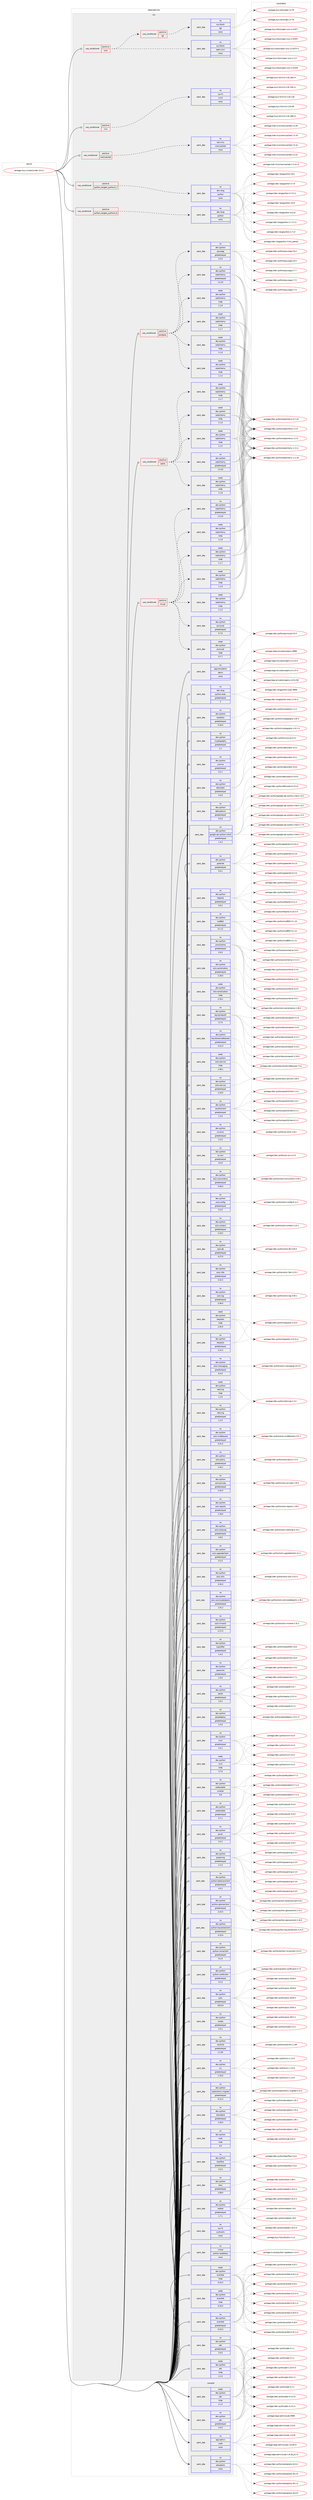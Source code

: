 digraph prolog {

# *************
# Graph options
# *************

newrank=true;
concentrate=true;
compound=true;
graph [rankdir=LR,fontname=Helvetica,fontsize=10,ranksep=1.5];#, ranksep=2.5, nodesep=0.2];
edge  [arrowhead=vee];
node  [fontname=Helvetica,fontsize=10];

# **********
# The ebuild
# **********

subgraph cluster_leftcol {
color=gray;
rank=same;
label=<<i>ebuild</i>>;
id [label="portage://sys-cluster/cinder-15.0.1", color=red, width=4, href="../sys-cluster/cinder-15.0.1.svg"];
}

# ****************
# The dependencies
# ****************

subgraph cluster_midcol {
color=gray;
label=<<i>dependencies</i>>;
subgraph cluster_compile {
fillcolor="#eeeeee";
style=filled;
label=<<i>compile</i>>;
subgraph pack44315 {
dependency57083 [label=<<TABLE BORDER="0" CELLBORDER="1" CELLSPACING="0" CELLPADDING="4" WIDTH="220"><TR><TD ROWSPAN="6" CELLPADDING="30">pack_dep</TD></TR><TR><TD WIDTH="110">no</TD></TR><TR><TD>app-admin</TD></TR><TR><TD>sudo</TD></TR><TR><TD>none</TD></TR><TR><TD></TD></TR></TABLE>>, shape=none, color=blue];
}
id:e -> dependency57083:w [weight=20,style="solid",arrowhead="vee"];
subgraph pack44316 {
dependency57084 [label=<<TABLE BORDER="0" CELLBORDER="1" CELLSPACING="0" CELLPADDING="4" WIDTH="220"><TR><TD ROWSPAN="6" CELLPADDING="30">pack_dep</TD></TR><TR><TD WIDTH="110">no</TD></TR><TR><TD>dev-python</TD></TR><TR><TD>pbr</TD></TR><TR><TD>greaterequal</TD></TR><TR><TD>2.0.0</TD></TR></TABLE>>, shape=none, color=blue];
}
id:e -> dependency57084:w [weight=20,style="solid",arrowhead="vee"];
subgraph pack44317 {
dependency57085 [label=<<TABLE BORDER="0" CELLBORDER="1" CELLSPACING="0" CELLPADDING="4" WIDTH="220"><TR><TD ROWSPAN="6" CELLPADDING="30">pack_dep</TD></TR><TR><TD WIDTH="110">no</TD></TR><TR><TD>dev-python</TD></TR><TR><TD>setuptools</TD></TR><TR><TD>none</TD></TR><TR><TD></TD></TR></TABLE>>, shape=none, color=blue];
}
id:e -> dependency57085:w [weight=20,style="solid",arrowhead="vee"];
subgraph pack44318 {
dependency57086 [label=<<TABLE BORDER="0" CELLBORDER="1" CELLSPACING="0" CELLPADDING="4" WIDTH="220"><TR><TD ROWSPAN="6" CELLPADDING="30">pack_dep</TD></TR><TR><TD WIDTH="110">weak</TD></TR><TR><TD>dev-python</TD></TR><TR><TD>pbr</TD></TR><TR><TD>tilde</TD></TR><TR><TD>2.1.0</TD></TR></TABLE>>, shape=none, color=blue];
}
id:e -> dependency57086:w [weight=20,style="solid",arrowhead="vee"];
}
subgraph cluster_compileandrun {
fillcolor="#eeeeee";
style=filled;
label=<<i>compile and run</i>>;
}
subgraph cluster_run {
fillcolor="#eeeeee";
style=filled;
label=<<i>run</i>>;
subgraph cond11580 {
dependency57087 [label=<<TABLE BORDER="0" CELLBORDER="1" CELLSPACING="0" CELLPADDING="4"><TR><TD ROWSPAN="3" CELLPADDING="10">use_conditional</TD></TR><TR><TD>positive</TD></TR><TR><TD>iscsi</TD></TR></TABLE>>, shape=none, color=red];
subgraph cond11581 {
dependency57088 [label=<<TABLE BORDER="0" CELLBORDER="1" CELLSPACING="0" CELLPADDING="4"><TR><TD ROWSPAN="3" CELLPADDING="10">use_conditional</TD></TR><TR><TD>positive</TD></TR><TR><TD>tgt</TD></TR></TABLE>>, shape=none, color=red];
subgraph pack44319 {
dependency57089 [label=<<TABLE BORDER="0" CELLBORDER="1" CELLSPACING="0" CELLPADDING="4" WIDTH="220"><TR><TD ROWSPAN="6" CELLPADDING="30">pack_dep</TD></TR><TR><TD WIDTH="110">no</TD></TR><TR><TD>sys-block</TD></TR><TR><TD>tgt</TD></TR><TR><TD>none</TD></TR><TR><TD></TD></TR></TABLE>>, shape=none, color=blue];
}
dependency57088:e -> dependency57089:w [weight=20,style="dashed",arrowhead="vee"];
}
dependency57087:e -> dependency57088:w [weight=20,style="dashed",arrowhead="vee"];
subgraph pack44320 {
dependency57090 [label=<<TABLE BORDER="0" CELLBORDER="1" CELLSPACING="0" CELLPADDING="4" WIDTH="220"><TR><TD ROWSPAN="6" CELLPADDING="30">pack_dep</TD></TR><TR><TD WIDTH="110">no</TD></TR><TR><TD>sys-block</TD></TR><TR><TD>open-iscsi</TD></TR><TR><TD>none</TD></TR><TR><TD></TD></TR></TABLE>>, shape=none, color=blue];
}
dependency57087:e -> dependency57090:w [weight=20,style="dashed",arrowhead="vee"];
}
id:e -> dependency57087:w [weight=20,style="solid",arrowhead="odot"];
subgraph cond11582 {
dependency57091 [label=<<TABLE BORDER="0" CELLBORDER="1" CELLSPACING="0" CELLPADDING="4"><TR><TD ROWSPAN="3" CELLPADDING="10">use_conditional</TD></TR><TR><TD>positive</TD></TR><TR><TD>lvm</TD></TR></TABLE>>, shape=none, color=red];
subgraph pack44321 {
dependency57092 [label=<<TABLE BORDER="0" CELLBORDER="1" CELLSPACING="0" CELLPADDING="4" WIDTH="220"><TR><TD ROWSPAN="6" CELLPADDING="30">pack_dep</TD></TR><TR><TD WIDTH="110">no</TD></TR><TR><TD>sys-fs</TD></TR><TR><TD>lvm2</TD></TR><TR><TD>none</TD></TR><TR><TD></TD></TR></TABLE>>, shape=none, color=blue];
}
dependency57091:e -> dependency57092:w [weight=20,style="dashed",arrowhead="vee"];
}
id:e -> dependency57091:w [weight=20,style="solid",arrowhead="odot"];
subgraph cond11583 {
dependency57093 [label=<<TABLE BORDER="0" CELLBORDER="1" CELLSPACING="0" CELLPADDING="4"><TR><TD ROWSPAN="3" CELLPADDING="10">use_conditional</TD></TR><TR><TD>positive</TD></TR><TR><TD>memcached</TD></TR></TABLE>>, shape=none, color=red];
subgraph pack44322 {
dependency57094 [label=<<TABLE BORDER="0" CELLBORDER="1" CELLSPACING="0" CELLPADDING="4" WIDTH="220"><TR><TD ROWSPAN="6" CELLPADDING="30">pack_dep</TD></TR><TR><TD WIDTH="110">no</TD></TR><TR><TD>net-misc</TD></TR><TR><TD>memcached</TD></TR><TR><TD>none</TD></TR><TR><TD></TD></TR></TABLE>>, shape=none, color=blue];
}
dependency57093:e -> dependency57094:w [weight=20,style="dashed",arrowhead="vee"];
}
id:e -> dependency57093:w [weight=20,style="solid",arrowhead="odot"];
subgraph cond11584 {
dependency57095 [label=<<TABLE BORDER="0" CELLBORDER="1" CELLSPACING="0" CELLPADDING="4"><TR><TD ROWSPAN="3" CELLPADDING="10">use_conditional</TD></TR><TR><TD>positive</TD></TR><TR><TD>mysql</TD></TR></TABLE>>, shape=none, color=red];
subgraph pack44323 {
dependency57096 [label=<<TABLE BORDER="0" CELLBORDER="1" CELLSPACING="0" CELLPADDING="4" WIDTH="220"><TR><TD ROWSPAN="6" CELLPADDING="30">pack_dep</TD></TR><TR><TD WIDTH="110">no</TD></TR><TR><TD>dev-python</TD></TR><TR><TD>pymysql</TD></TR><TR><TD>greaterequal</TD></TR><TR><TD>0.7.6</TD></TR></TABLE>>, shape=none, color=blue];
}
dependency57095:e -> dependency57096:w [weight=20,style="dashed",arrowhead="vee"];
subgraph pack44324 {
dependency57097 [label=<<TABLE BORDER="0" CELLBORDER="1" CELLSPACING="0" CELLPADDING="4" WIDTH="220"><TR><TD ROWSPAN="6" CELLPADDING="30">pack_dep</TD></TR><TR><TD WIDTH="110">weak</TD></TR><TR><TD>dev-python</TD></TR><TR><TD>pymysql</TD></TR><TR><TD>tilde</TD></TR><TR><TD>0.7.7</TD></TR></TABLE>>, shape=none, color=blue];
}
dependency57095:e -> dependency57097:w [weight=20,style="dashed",arrowhead="vee"];
subgraph pack44325 {
dependency57098 [label=<<TABLE BORDER="0" CELLBORDER="1" CELLSPACING="0" CELLPADDING="4" WIDTH="220"><TR><TD ROWSPAN="6" CELLPADDING="30">pack_dep</TD></TR><TR><TD WIDTH="110">no</TD></TR><TR><TD>dev-python</TD></TR><TR><TD>sqlalchemy</TD></TR><TR><TD>greaterequal</TD></TR><TR><TD>1.0.10</TD></TR></TABLE>>, shape=none, color=blue];
}
dependency57095:e -> dependency57098:w [weight=20,style="dashed",arrowhead="vee"];
subgraph pack44326 {
dependency57099 [label=<<TABLE BORDER="0" CELLBORDER="1" CELLSPACING="0" CELLPADDING="4" WIDTH="220"><TR><TD ROWSPAN="6" CELLPADDING="30">pack_dep</TD></TR><TR><TD WIDTH="110">weak</TD></TR><TR><TD>dev-python</TD></TR><TR><TD>sqlalchemy</TD></TR><TR><TD>tilde</TD></TR><TR><TD>1.1.5</TD></TR></TABLE>>, shape=none, color=blue];
}
dependency57095:e -> dependency57099:w [weight=20,style="dashed",arrowhead="vee"];
subgraph pack44327 {
dependency57100 [label=<<TABLE BORDER="0" CELLBORDER="1" CELLSPACING="0" CELLPADDING="4" WIDTH="220"><TR><TD ROWSPAN="6" CELLPADDING="30">pack_dep</TD></TR><TR><TD WIDTH="110">weak</TD></TR><TR><TD>dev-python</TD></TR><TR><TD>sqlalchemy</TD></TR><TR><TD>tilde</TD></TR><TR><TD>1.1.6</TD></TR></TABLE>>, shape=none, color=blue];
}
dependency57095:e -> dependency57100:w [weight=20,style="dashed",arrowhead="vee"];
subgraph pack44328 {
dependency57101 [label=<<TABLE BORDER="0" CELLBORDER="1" CELLSPACING="0" CELLPADDING="4" WIDTH="220"><TR><TD ROWSPAN="6" CELLPADDING="30">pack_dep</TD></TR><TR><TD WIDTH="110">weak</TD></TR><TR><TD>dev-python</TD></TR><TR><TD>sqlalchemy</TD></TR><TR><TD>tilde</TD></TR><TR><TD>1.1.7</TD></TR></TABLE>>, shape=none, color=blue];
}
dependency57095:e -> dependency57101:w [weight=20,style="dashed",arrowhead="vee"];
subgraph pack44329 {
dependency57102 [label=<<TABLE BORDER="0" CELLBORDER="1" CELLSPACING="0" CELLPADDING="4" WIDTH="220"><TR><TD ROWSPAN="6" CELLPADDING="30">pack_dep</TD></TR><TR><TD WIDTH="110">weak</TD></TR><TR><TD>dev-python</TD></TR><TR><TD>sqlalchemy</TD></TR><TR><TD>tilde</TD></TR><TR><TD>1.1.8</TD></TR></TABLE>>, shape=none, color=blue];
}
dependency57095:e -> dependency57102:w [weight=20,style="dashed",arrowhead="vee"];
}
id:e -> dependency57095:w [weight=20,style="solid",arrowhead="odot"];
subgraph cond11585 {
dependency57103 [label=<<TABLE BORDER="0" CELLBORDER="1" CELLSPACING="0" CELLPADDING="4"><TR><TD ROWSPAN="3" CELLPADDING="10">use_conditional</TD></TR><TR><TD>positive</TD></TR><TR><TD>postgres</TD></TR></TABLE>>, shape=none, color=red];
subgraph pack44330 {
dependency57104 [label=<<TABLE BORDER="0" CELLBORDER="1" CELLSPACING="0" CELLPADDING="4" WIDTH="220"><TR><TD ROWSPAN="6" CELLPADDING="30">pack_dep</TD></TR><TR><TD WIDTH="110">no</TD></TR><TR><TD>dev-python</TD></TR><TR><TD>psycopg</TD></TR><TR><TD>greaterequal</TD></TR><TR><TD>2.5.0</TD></TR></TABLE>>, shape=none, color=blue];
}
dependency57103:e -> dependency57104:w [weight=20,style="dashed",arrowhead="vee"];
subgraph pack44331 {
dependency57105 [label=<<TABLE BORDER="0" CELLBORDER="1" CELLSPACING="0" CELLPADDING="4" WIDTH="220"><TR><TD ROWSPAN="6" CELLPADDING="30">pack_dep</TD></TR><TR><TD WIDTH="110">no</TD></TR><TR><TD>dev-python</TD></TR><TR><TD>sqlalchemy</TD></TR><TR><TD>greaterequal</TD></TR><TR><TD>1.0.10</TD></TR></TABLE>>, shape=none, color=blue];
}
dependency57103:e -> dependency57105:w [weight=20,style="dashed",arrowhead="vee"];
subgraph pack44332 {
dependency57106 [label=<<TABLE BORDER="0" CELLBORDER="1" CELLSPACING="0" CELLPADDING="4" WIDTH="220"><TR><TD ROWSPAN="6" CELLPADDING="30">pack_dep</TD></TR><TR><TD WIDTH="110">weak</TD></TR><TR><TD>dev-python</TD></TR><TR><TD>sqlalchemy</TD></TR><TR><TD>tilde</TD></TR><TR><TD>1.1.5</TD></TR></TABLE>>, shape=none, color=blue];
}
dependency57103:e -> dependency57106:w [weight=20,style="dashed",arrowhead="vee"];
subgraph pack44333 {
dependency57107 [label=<<TABLE BORDER="0" CELLBORDER="1" CELLSPACING="0" CELLPADDING="4" WIDTH="220"><TR><TD ROWSPAN="6" CELLPADDING="30">pack_dep</TD></TR><TR><TD WIDTH="110">weak</TD></TR><TR><TD>dev-python</TD></TR><TR><TD>sqlalchemy</TD></TR><TR><TD>tilde</TD></TR><TR><TD>1.1.6</TD></TR></TABLE>>, shape=none, color=blue];
}
dependency57103:e -> dependency57107:w [weight=20,style="dashed",arrowhead="vee"];
subgraph pack44334 {
dependency57108 [label=<<TABLE BORDER="0" CELLBORDER="1" CELLSPACING="0" CELLPADDING="4" WIDTH="220"><TR><TD ROWSPAN="6" CELLPADDING="30">pack_dep</TD></TR><TR><TD WIDTH="110">weak</TD></TR><TR><TD>dev-python</TD></TR><TR><TD>sqlalchemy</TD></TR><TR><TD>tilde</TD></TR><TR><TD>1.1.7</TD></TR></TABLE>>, shape=none, color=blue];
}
dependency57103:e -> dependency57108:w [weight=20,style="dashed",arrowhead="vee"];
subgraph pack44335 {
dependency57109 [label=<<TABLE BORDER="0" CELLBORDER="1" CELLSPACING="0" CELLPADDING="4" WIDTH="220"><TR><TD ROWSPAN="6" CELLPADDING="30">pack_dep</TD></TR><TR><TD WIDTH="110">weak</TD></TR><TR><TD>dev-python</TD></TR><TR><TD>sqlalchemy</TD></TR><TR><TD>tilde</TD></TR><TR><TD>1.1.8</TD></TR></TABLE>>, shape=none, color=blue];
}
dependency57103:e -> dependency57109:w [weight=20,style="dashed",arrowhead="vee"];
}
id:e -> dependency57103:w [weight=20,style="solid",arrowhead="odot"];
subgraph cond11586 {
dependency57110 [label=<<TABLE BORDER="0" CELLBORDER="1" CELLSPACING="0" CELLPADDING="4"><TR><TD ROWSPAN="3" CELLPADDING="10">use_conditional</TD></TR><TR><TD>positive</TD></TR><TR><TD>python_targets_python3_6</TD></TR></TABLE>>, shape=none, color=red];
subgraph pack44336 {
dependency57111 [label=<<TABLE BORDER="0" CELLBORDER="1" CELLSPACING="0" CELLPADDING="4" WIDTH="220"><TR><TD ROWSPAN="6" CELLPADDING="30">pack_dep</TD></TR><TR><TD WIDTH="110">no</TD></TR><TR><TD>dev-lang</TD></TR><TR><TD>python</TD></TR><TR><TD>none</TD></TR><TR><TD></TD></TR></TABLE>>, shape=none, color=blue];
}
dependency57110:e -> dependency57111:w [weight=20,style="dashed",arrowhead="vee"];
}
id:e -> dependency57110:w [weight=20,style="solid",arrowhead="odot"];
subgraph cond11587 {
dependency57112 [label=<<TABLE BORDER="0" CELLBORDER="1" CELLSPACING="0" CELLPADDING="4"><TR><TD ROWSPAN="3" CELLPADDING="10">use_conditional</TD></TR><TR><TD>positive</TD></TR><TR><TD>python_targets_python3_7</TD></TR></TABLE>>, shape=none, color=red];
subgraph pack44337 {
dependency57113 [label=<<TABLE BORDER="0" CELLBORDER="1" CELLSPACING="0" CELLPADDING="4" WIDTH="220"><TR><TD ROWSPAN="6" CELLPADDING="30">pack_dep</TD></TR><TR><TD WIDTH="110">no</TD></TR><TR><TD>dev-lang</TD></TR><TR><TD>python</TD></TR><TR><TD>none</TD></TR><TR><TD></TD></TR></TABLE>>, shape=none, color=blue];
}
dependency57112:e -> dependency57113:w [weight=20,style="dashed",arrowhead="vee"];
}
id:e -> dependency57112:w [weight=20,style="solid",arrowhead="odot"];
subgraph cond11588 {
dependency57114 [label=<<TABLE BORDER="0" CELLBORDER="1" CELLSPACING="0" CELLPADDING="4"><TR><TD ROWSPAN="3" CELLPADDING="10">use_conditional</TD></TR><TR><TD>positive</TD></TR><TR><TD>sqlite</TD></TR></TABLE>>, shape=none, color=red];
subgraph pack44338 {
dependency57115 [label=<<TABLE BORDER="0" CELLBORDER="1" CELLSPACING="0" CELLPADDING="4" WIDTH="220"><TR><TD ROWSPAN="6" CELLPADDING="30">pack_dep</TD></TR><TR><TD WIDTH="110">no</TD></TR><TR><TD>dev-python</TD></TR><TR><TD>sqlalchemy</TD></TR><TR><TD>greaterequal</TD></TR><TR><TD>1.0.10</TD></TR></TABLE>>, shape=none, color=blue];
}
dependency57114:e -> dependency57115:w [weight=20,style="dashed",arrowhead="vee"];
subgraph pack44339 {
dependency57116 [label=<<TABLE BORDER="0" CELLBORDER="1" CELLSPACING="0" CELLPADDING="4" WIDTH="220"><TR><TD ROWSPAN="6" CELLPADDING="30">pack_dep</TD></TR><TR><TD WIDTH="110">weak</TD></TR><TR><TD>dev-python</TD></TR><TR><TD>sqlalchemy</TD></TR><TR><TD>tilde</TD></TR><TR><TD>1.1.5</TD></TR></TABLE>>, shape=none, color=blue];
}
dependency57114:e -> dependency57116:w [weight=20,style="dashed",arrowhead="vee"];
subgraph pack44340 {
dependency57117 [label=<<TABLE BORDER="0" CELLBORDER="1" CELLSPACING="0" CELLPADDING="4" WIDTH="220"><TR><TD ROWSPAN="6" CELLPADDING="30">pack_dep</TD></TR><TR><TD WIDTH="110">weak</TD></TR><TR><TD>dev-python</TD></TR><TR><TD>sqlalchemy</TD></TR><TR><TD>tilde</TD></TR><TR><TD>1.1.6</TD></TR></TABLE>>, shape=none, color=blue];
}
dependency57114:e -> dependency57117:w [weight=20,style="dashed",arrowhead="vee"];
subgraph pack44341 {
dependency57118 [label=<<TABLE BORDER="0" CELLBORDER="1" CELLSPACING="0" CELLPADDING="4" WIDTH="220"><TR><TD ROWSPAN="6" CELLPADDING="30">pack_dep</TD></TR><TR><TD WIDTH="110">weak</TD></TR><TR><TD>dev-python</TD></TR><TR><TD>sqlalchemy</TD></TR><TR><TD>tilde</TD></TR><TR><TD>1.1.7</TD></TR></TABLE>>, shape=none, color=blue];
}
dependency57114:e -> dependency57118:w [weight=20,style="dashed",arrowhead="vee"];
subgraph pack44342 {
dependency57119 [label=<<TABLE BORDER="0" CELLBORDER="1" CELLSPACING="0" CELLPADDING="4" WIDTH="220"><TR><TD ROWSPAN="6" CELLPADDING="30">pack_dep</TD></TR><TR><TD WIDTH="110">weak</TD></TR><TR><TD>dev-python</TD></TR><TR><TD>sqlalchemy</TD></TR><TR><TD>tilde</TD></TR><TR><TD>1.1.8</TD></TR></TABLE>>, shape=none, color=blue];
}
dependency57114:e -> dependency57119:w [weight=20,style="dashed",arrowhead="vee"];
}
id:e -> dependency57114:w [weight=20,style="solid",arrowhead="odot"];
subgraph pack44343 {
dependency57120 [label=<<TABLE BORDER="0" CELLBORDER="1" CELLSPACING="0" CELLPADDING="4" WIDTH="220"><TR><TD ROWSPAN="6" CELLPADDING="30">pack_dep</TD></TR><TR><TD WIDTH="110">no</TD></TR><TR><TD>app-emulation</TD></TR><TR><TD>qemu</TD></TR><TR><TD>none</TD></TR><TR><TD></TD></TR></TABLE>>, shape=none, color=blue];
}
id:e -> dependency57120:w [weight=20,style="solid",arrowhead="odot"];
subgraph pack44344 {
dependency57121 [label=<<TABLE BORDER="0" CELLBORDER="1" CELLSPACING="0" CELLPADDING="4" WIDTH="220"><TR><TD ROWSPAN="6" CELLPADDING="30">pack_dep</TD></TR><TR><TD WIDTH="110">no</TD></TR><TR><TD>dev-lang</TD></TR><TR><TD>python-exec</TD></TR><TR><TD>greaterequal</TD></TR><TR><TD>2</TD></TR></TABLE>>, shape=none, color=blue];
}
id:e -> dependency57121:w [weight=20,style="solid",arrowhead="odot"];
subgraph pack44345 {
dependency57122 [label=<<TABLE BORDER="0" CELLBORDER="1" CELLSPACING="0" CELLPADDING="4" WIDTH="220"><TR><TD ROWSPAN="6" CELLPADDING="30">pack_dep</TD></TR><TR><TD WIDTH="110">no</TD></TR><TR><TD>dev-python</TD></TR><TR><TD>castellan</TD></TR><TR><TD>greaterequal</TD></TR><TR><TD>0.16.0</TD></TR></TABLE>>, shape=none, color=blue];
}
id:e -> dependency57122:w [weight=20,style="solid",arrowhead="odot"];
subgraph pack44346 {
dependency57123 [label=<<TABLE BORDER="0" CELLBORDER="1" CELLSPACING="0" CELLPADDING="4" WIDTH="220"><TR><TD ROWSPAN="6" CELLPADDING="30">pack_dep</TD></TR><TR><TD WIDTH="110">no</TD></TR><TR><TD>dev-python</TD></TR><TR><TD>cryptography</TD></TR><TR><TD>greaterequal</TD></TR><TR><TD>2.1</TD></TR></TABLE>>, shape=none, color=blue];
}
id:e -> dependency57123:w [weight=20,style="solid",arrowhead="odot"];
subgraph pack44347 {
dependency57124 [label=<<TABLE BORDER="0" CELLBORDER="1" CELLSPACING="0" CELLPADDING="4" WIDTH="220"><TR><TD ROWSPAN="6" CELLPADDING="30">pack_dep</TD></TR><TR><TD WIDTH="110">no</TD></TR><TR><TD>dev-python</TD></TR><TR><TD>cursive</TD></TR><TR><TD>greaterequal</TD></TR><TR><TD>0.2.1</TD></TR></TABLE>>, shape=none, color=blue];
}
id:e -> dependency57124:w [weight=20,style="solid",arrowhead="odot"];
subgraph pack44348 {
dependency57125 [label=<<TABLE BORDER="0" CELLBORDER="1" CELLSPACING="0" CELLPADDING="4" WIDTH="220"><TR><TD ROWSPAN="6" CELLPADDING="30">pack_dep</TD></TR><TR><TD WIDTH="110">no</TD></TR><TR><TD>dev-python</TD></TR><TR><TD>decorator</TD></TR><TR><TD>greaterequal</TD></TR><TR><TD>3.4.0</TD></TR></TABLE>>, shape=none, color=blue];
}
id:e -> dependency57125:w [weight=20,style="solid",arrowhead="odot"];
subgraph pack44349 {
dependency57126 [label=<<TABLE BORDER="0" CELLBORDER="1" CELLSPACING="0" CELLPADDING="4" WIDTH="220"><TR><TD ROWSPAN="6" CELLPADDING="30">pack_dep</TD></TR><TR><TD WIDTH="110">no</TD></TR><TR><TD>dev-python</TD></TR><TR><TD>defusedxml</TD></TR><TR><TD>greaterequal</TD></TR><TR><TD>0.5.0</TD></TR></TABLE>>, shape=none, color=blue];
}
id:e -> dependency57126:w [weight=20,style="solid",arrowhead="odot"];
subgraph pack44350 {
dependency57127 [label=<<TABLE BORDER="0" CELLBORDER="1" CELLSPACING="0" CELLPADDING="4" WIDTH="220"><TR><TD ROWSPAN="6" CELLPADDING="30">pack_dep</TD></TR><TR><TD WIDTH="110">no</TD></TR><TR><TD>dev-python</TD></TR><TR><TD>eventlet</TD></TR><TR><TD>greaterequal</TD></TR><TR><TD>0.22.0</TD></TR></TABLE>>, shape=none, color=blue];
}
id:e -> dependency57127:w [weight=20,style="solid",arrowhead="odot"];
subgraph pack44351 {
dependency57128 [label=<<TABLE BORDER="0" CELLBORDER="1" CELLSPACING="0" CELLPADDING="4" WIDTH="220"><TR><TD ROWSPAN="6" CELLPADDING="30">pack_dep</TD></TR><TR><TD WIDTH="110">no</TD></TR><TR><TD>dev-python</TD></TR><TR><TD>google-api-python-client</TD></TR><TR><TD>greaterequal</TD></TR><TR><TD>1.4.2</TD></TR></TABLE>>, shape=none, color=blue];
}
id:e -> dependency57128:w [weight=20,style="solid",arrowhead="odot"];
subgraph pack44352 {
dependency57129 [label=<<TABLE BORDER="0" CELLBORDER="1" CELLSPACING="0" CELLPADDING="4" WIDTH="220"><TR><TD ROWSPAN="6" CELLPADDING="30">pack_dep</TD></TR><TR><TD WIDTH="110">no</TD></TR><TR><TD>dev-python</TD></TR><TR><TD>greenlet</TD></TR><TR><TD>greaterequal</TD></TR><TR><TD>0.4.1</TD></TR></TABLE>>, shape=none, color=blue];
}
id:e -> dependency57129:w [weight=20,style="solid",arrowhead="odot"];
subgraph pack44353 {
dependency57130 [label=<<TABLE BORDER="0" CELLBORDER="1" CELLSPACING="0" CELLPADDING="4" WIDTH="220"><TR><TD ROWSPAN="6" CELLPADDING="30">pack_dep</TD></TR><TR><TD WIDTH="110">no</TD></TR><TR><TD>dev-python</TD></TR><TR><TD>httplib2</TD></TR><TR><TD>greaterequal</TD></TR><TR><TD>0.9.1</TD></TR></TABLE>>, shape=none, color=blue];
}
id:e -> dependency57130:w [weight=20,style="solid",arrowhead="odot"];
subgraph pack44354 {
dependency57131 [label=<<TABLE BORDER="0" CELLBORDER="1" CELLSPACING="0" CELLPADDING="4" WIDTH="220"><TR><TD ROWSPAN="6" CELLPADDING="30">pack_dep</TD></TR><TR><TD WIDTH="110">no</TD></TR><TR><TD>dev-python</TD></TR><TR><TD>iso8601</TD></TR><TR><TD>greaterequal</TD></TR><TR><TD>0.1.11</TD></TR></TABLE>>, shape=none, color=blue];
}
id:e -> dependency57131:w [weight=20,style="solid",arrowhead="odot"];
subgraph pack44355 {
dependency57132 [label=<<TABLE BORDER="0" CELLBORDER="1" CELLSPACING="0" CELLPADDING="4" WIDTH="220"><TR><TD ROWSPAN="6" CELLPADDING="30">pack_dep</TD></TR><TR><TD WIDTH="110">no</TD></TR><TR><TD>dev-python</TD></TR><TR><TD>jsonschema</TD></TR><TR><TD>greaterequal</TD></TR><TR><TD>2.6.0</TD></TR></TABLE>>, shape=none, color=blue];
}
id:e -> dependency57132:w [weight=20,style="solid",arrowhead="odot"];
subgraph pack44356 {
dependency57133 [label=<<TABLE BORDER="0" CELLBORDER="1" CELLSPACING="0" CELLPADDING="4" WIDTH="220"><TR><TD ROWSPAN="6" CELLPADDING="30">pack_dep</TD></TR><TR><TD WIDTH="110">no</TD></TR><TR><TD>dev-python</TD></TR><TR><TD>keystoneauth</TD></TR><TR><TD>greaterequal</TD></TR><TR><TD>3.7.0</TD></TR></TABLE>>, shape=none, color=blue];
}
id:e -> dependency57133:w [weight=20,style="solid",arrowhead="odot"];
subgraph pack44357 {
dependency57134 [label=<<TABLE BORDER="0" CELLBORDER="1" CELLSPACING="0" CELLPADDING="4" WIDTH="220"><TR><TD ROWSPAN="6" CELLPADDING="30">pack_dep</TD></TR><TR><TD WIDTH="110">no</TD></TR><TR><TD>dev-python</TD></TR><TR><TD>keystonemiddleware</TD></TR><TR><TD>greaterequal</TD></TR><TR><TD>4.21.0</TD></TR></TABLE>>, shape=none, color=blue];
}
id:e -> dependency57134:w [weight=20,style="solid",arrowhead="odot"];
subgraph pack44358 {
dependency57135 [label=<<TABLE BORDER="0" CELLBORDER="1" CELLSPACING="0" CELLPADDING="4" WIDTH="220"><TR><TD ROWSPAN="6" CELLPADDING="30">pack_dep</TD></TR><TR><TD WIDTH="110">no</TD></TR><TR><TD>dev-python</TD></TR><TR><TD>lxml</TD></TR><TR><TD>greaterequal</TD></TR><TR><TD>3.4.1</TD></TR></TABLE>>, shape=none, color=blue];
}
id:e -> dependency57135:w [weight=20,style="solid",arrowhead="odot"];
subgraph pack44359 {
dependency57136 [label=<<TABLE BORDER="0" CELLBORDER="1" CELLSPACING="0" CELLPADDING="4" WIDTH="220"><TR><TD ROWSPAN="6" CELLPADDING="30">pack_dep</TD></TR><TR><TD WIDTH="110">no</TD></TR><TR><TD>dev-python</TD></TR><TR><TD>oauth2client</TD></TR><TR><TD>greaterequal</TD></TR><TR><TD>1.5.0</TD></TR></TABLE>>, shape=none, color=blue];
}
id:e -> dependency57136:w [weight=20,style="solid",arrowhead="odot"];
subgraph pack44360 {
dependency57137 [label=<<TABLE BORDER="0" CELLBORDER="1" CELLSPACING="0" CELLPADDING="4" WIDTH="220"><TR><TD ROWSPAN="6" CELLPADDING="30">pack_dep</TD></TR><TR><TD WIDTH="110">no</TD></TR><TR><TD>dev-python</TD></TR><TR><TD>os-brick</TD></TR><TR><TD>greaterequal</TD></TR><TR><TD>2.2.0</TD></TR></TABLE>>, shape=none, color=blue];
}
id:e -> dependency57137:w [weight=20,style="solid",arrowhead="odot"];
subgraph pack44361 {
dependency57138 [label=<<TABLE BORDER="0" CELLBORDER="1" CELLSPACING="0" CELLPADDING="4" WIDTH="220"><TR><TD ROWSPAN="6" CELLPADDING="30">pack_dep</TD></TR><TR><TD WIDTH="110">no</TD></TR><TR><TD>dev-python</TD></TR><TR><TD>os-win</TD></TR><TR><TD>greaterequal</TD></TR><TR><TD>3.0.0</TD></TR></TABLE>>, shape=none, color=blue];
}
id:e -> dependency57138:w [weight=20,style="solid",arrowhead="odot"];
subgraph pack44362 {
dependency57139 [label=<<TABLE BORDER="0" CELLBORDER="1" CELLSPACING="0" CELLPADDING="4" WIDTH="220"><TR><TD ROWSPAN="6" CELLPADDING="30">pack_dep</TD></TR><TR><TD WIDTH="110">no</TD></TR><TR><TD>dev-python</TD></TR><TR><TD>oslo-concurrency</TD></TR><TR><TD>greaterequal</TD></TR><TR><TD>3.26.0</TD></TR></TABLE>>, shape=none, color=blue];
}
id:e -> dependency57139:w [weight=20,style="solid",arrowhead="odot"];
subgraph pack44363 {
dependency57140 [label=<<TABLE BORDER="0" CELLBORDER="1" CELLSPACING="0" CELLPADDING="4" WIDTH="220"><TR><TD ROWSPAN="6" CELLPADDING="30">pack_dep</TD></TR><TR><TD WIDTH="110">no</TD></TR><TR><TD>dev-python</TD></TR><TR><TD>oslo-config</TD></TR><TR><TD>greaterequal</TD></TR><TR><TD>5.2.0</TD></TR></TABLE>>, shape=none, color=blue];
}
id:e -> dependency57140:w [weight=20,style="solid",arrowhead="odot"];
subgraph pack44364 {
dependency57141 [label=<<TABLE BORDER="0" CELLBORDER="1" CELLSPACING="0" CELLPADDING="4" WIDTH="220"><TR><TD ROWSPAN="6" CELLPADDING="30">pack_dep</TD></TR><TR><TD WIDTH="110">no</TD></TR><TR><TD>dev-python</TD></TR><TR><TD>oslo-context</TD></TR><TR><TD>greaterequal</TD></TR><TR><TD>2.19.2</TD></TR></TABLE>>, shape=none, color=blue];
}
id:e -> dependency57141:w [weight=20,style="solid",arrowhead="odot"];
subgraph pack44365 {
dependency57142 [label=<<TABLE BORDER="0" CELLBORDER="1" CELLSPACING="0" CELLPADDING="4" WIDTH="220"><TR><TD ROWSPAN="6" CELLPADDING="30">pack_dep</TD></TR><TR><TD WIDTH="110">no</TD></TR><TR><TD>dev-python</TD></TR><TR><TD>oslo-db</TD></TR><TR><TD>greaterequal</TD></TR><TR><TD>4.27.0</TD></TR></TABLE>>, shape=none, color=blue];
}
id:e -> dependency57142:w [weight=20,style="solid",arrowhead="odot"];
subgraph pack44366 {
dependency57143 [label=<<TABLE BORDER="0" CELLBORDER="1" CELLSPACING="0" CELLPADDING="4" WIDTH="220"><TR><TD ROWSPAN="6" CELLPADDING="30">pack_dep</TD></TR><TR><TD WIDTH="110">no</TD></TR><TR><TD>dev-python</TD></TR><TR><TD>oslo-i18n</TD></TR><TR><TD>greaterequal</TD></TR><TR><TD>3.15.3</TD></TR></TABLE>>, shape=none, color=blue];
}
id:e -> dependency57143:w [weight=20,style="solid",arrowhead="odot"];
subgraph pack44367 {
dependency57144 [label=<<TABLE BORDER="0" CELLBORDER="1" CELLSPACING="0" CELLPADDING="4" WIDTH="220"><TR><TD ROWSPAN="6" CELLPADDING="30">pack_dep</TD></TR><TR><TD WIDTH="110">no</TD></TR><TR><TD>dev-python</TD></TR><TR><TD>oslo-log</TD></TR><TR><TD>greaterequal</TD></TR><TR><TD>3.36.0</TD></TR></TABLE>>, shape=none, color=blue];
}
id:e -> dependency57144:w [weight=20,style="solid",arrowhead="odot"];
subgraph pack44368 {
dependency57145 [label=<<TABLE BORDER="0" CELLBORDER="1" CELLSPACING="0" CELLPADDING="4" WIDTH="220"><TR><TD ROWSPAN="6" CELLPADDING="30">pack_dep</TD></TR><TR><TD WIDTH="110">no</TD></TR><TR><TD>dev-python</TD></TR><TR><TD>oslo-messaging</TD></TR><TR><TD>greaterequal</TD></TR><TR><TD>6.4.0</TD></TR></TABLE>>, shape=none, color=blue];
}
id:e -> dependency57145:w [weight=20,style="solid",arrowhead="odot"];
subgraph pack44369 {
dependency57146 [label=<<TABLE BORDER="0" CELLBORDER="1" CELLSPACING="0" CELLPADDING="4" WIDTH="220"><TR><TD ROWSPAN="6" CELLPADDING="30">pack_dep</TD></TR><TR><TD WIDTH="110">no</TD></TR><TR><TD>dev-python</TD></TR><TR><TD>oslo-middleware</TD></TR><TR><TD>greaterequal</TD></TR><TR><TD>3.31.0</TD></TR></TABLE>>, shape=none, color=blue];
}
id:e -> dependency57146:w [weight=20,style="solid",arrowhead="odot"];
subgraph pack44370 {
dependency57147 [label=<<TABLE BORDER="0" CELLBORDER="1" CELLSPACING="0" CELLPADDING="4" WIDTH="220"><TR><TD ROWSPAN="6" CELLPADDING="30">pack_dep</TD></TR><TR><TD WIDTH="110">no</TD></TR><TR><TD>dev-python</TD></TR><TR><TD>oslo-policy</TD></TR><TR><TD>greaterequal</TD></TR><TR><TD>1.44.1</TD></TR></TABLE>>, shape=none, color=blue];
}
id:e -> dependency57147:w [weight=20,style="solid",arrowhead="odot"];
subgraph pack44371 {
dependency57148 [label=<<TABLE BORDER="0" CELLBORDER="1" CELLSPACING="0" CELLPADDING="4" WIDTH="220"><TR><TD ROWSPAN="6" CELLPADDING="30">pack_dep</TD></TR><TR><TD WIDTH="110">no</TD></TR><TR><TD>dev-python</TD></TR><TR><TD>oslo-privsep</TD></TR><TR><TD>greaterequal</TD></TR><TR><TD>1.32.0</TD></TR></TABLE>>, shape=none, color=blue];
}
id:e -> dependency57148:w [weight=20,style="solid",arrowhead="odot"];
subgraph pack44372 {
dependency57149 [label=<<TABLE BORDER="0" CELLBORDER="1" CELLSPACING="0" CELLPADDING="4" WIDTH="220"><TR><TD ROWSPAN="6" CELLPADDING="30">pack_dep</TD></TR><TR><TD WIDTH="110">no</TD></TR><TR><TD>dev-python</TD></TR><TR><TD>oslo-reports</TD></TR><TR><TD>greaterequal</TD></TR><TR><TD>1.18.0</TD></TR></TABLE>>, shape=none, color=blue];
}
id:e -> dependency57149:w [weight=20,style="solid",arrowhead="odot"];
subgraph pack44373 {
dependency57150 [label=<<TABLE BORDER="0" CELLBORDER="1" CELLSPACING="0" CELLPADDING="4" WIDTH="220"><TR><TD ROWSPAN="6" CELLPADDING="30">pack_dep</TD></TR><TR><TD WIDTH="110">no</TD></TR><TR><TD>dev-python</TD></TR><TR><TD>oslo-rootwrap</TD></TR><TR><TD>greaterequal</TD></TR><TR><TD>5.8.0</TD></TR></TABLE>>, shape=none, color=blue];
}
id:e -> dependency57150:w [weight=20,style="solid",arrowhead="odot"];
subgraph pack44374 {
dependency57151 [label=<<TABLE BORDER="0" CELLBORDER="1" CELLSPACING="0" CELLPADDING="4" WIDTH="220"><TR><TD ROWSPAN="6" CELLPADDING="30">pack_dep</TD></TR><TR><TD WIDTH="110">no</TD></TR><TR><TD>dev-python</TD></TR><TR><TD>oslo-serialization</TD></TR><TR><TD>greaterequal</TD></TR><TR><TD>2.18.0</TD></TR></TABLE>>, shape=none, color=blue];
}
id:e -> dependency57151:w [weight=20,style="solid",arrowhead="odot"];
subgraph pack44375 {
dependency57152 [label=<<TABLE BORDER="0" CELLBORDER="1" CELLSPACING="0" CELLPADDING="4" WIDTH="220"><TR><TD ROWSPAN="6" CELLPADDING="30">pack_dep</TD></TR><TR><TD WIDTH="110">no</TD></TR><TR><TD>dev-python</TD></TR><TR><TD>oslo-service</TD></TR><TR><TD>greaterequal</TD></TR><TR><TD>1.24.0</TD></TR></TABLE>>, shape=none, color=blue];
}
id:e -> dependency57152:w [weight=20,style="solid",arrowhead="odot"];
subgraph pack44376 {
dependency57153 [label=<<TABLE BORDER="0" CELLBORDER="1" CELLSPACING="0" CELLPADDING="4" WIDTH="220"><TR><TD ROWSPAN="6" CELLPADDING="30">pack_dep</TD></TR><TR><TD WIDTH="110">no</TD></TR><TR><TD>dev-python</TD></TR><TR><TD>oslo-upgradecheck</TD></TR><TR><TD>greaterequal</TD></TR><TR><TD>0.1.0</TD></TR></TABLE>>, shape=none, color=blue];
}
id:e -> dependency57153:w [weight=20,style="solid",arrowhead="odot"];
subgraph pack44377 {
dependency57154 [label=<<TABLE BORDER="0" CELLBORDER="1" CELLSPACING="0" CELLPADDING="4" WIDTH="220"><TR><TD ROWSPAN="6" CELLPADDING="30">pack_dep</TD></TR><TR><TD WIDTH="110">no</TD></TR><TR><TD>dev-python</TD></TR><TR><TD>oslo-utils</TD></TR><TR><TD>greaterequal</TD></TR><TR><TD>3.34.0</TD></TR></TABLE>>, shape=none, color=blue];
}
id:e -> dependency57154:w [weight=20,style="solid",arrowhead="odot"];
subgraph pack44378 {
dependency57155 [label=<<TABLE BORDER="0" CELLBORDER="1" CELLSPACING="0" CELLPADDING="4" WIDTH="220"><TR><TD ROWSPAN="6" CELLPADDING="30">pack_dep</TD></TR><TR><TD WIDTH="110">no</TD></TR><TR><TD>dev-python</TD></TR><TR><TD>oslo-versionedobjects</TD></TR><TR><TD>greaterequal</TD></TR><TR><TD>1.31.2</TD></TR></TABLE>>, shape=none, color=blue];
}
id:e -> dependency57155:w [weight=20,style="solid",arrowhead="odot"];
subgraph pack44379 {
dependency57156 [label=<<TABLE BORDER="0" CELLBORDER="1" CELLSPACING="0" CELLPADDING="4" WIDTH="220"><TR><TD ROWSPAN="6" CELLPADDING="30">pack_dep</TD></TR><TR><TD WIDTH="110">no</TD></TR><TR><TD>dev-python</TD></TR><TR><TD>oslo-vmware</TD></TR><TR><TD>greaterequal</TD></TR><TR><TD>2.17.0</TD></TR></TABLE>>, shape=none, color=blue];
}
id:e -> dependency57156:w [weight=20,style="solid",arrowhead="odot"];
subgraph pack44380 {
dependency57157 [label=<<TABLE BORDER="0" CELLBORDER="1" CELLSPACING="0" CELLPADDING="4" WIDTH="220"><TR><TD ROWSPAN="6" CELLPADDING="30">pack_dep</TD></TR><TR><TD WIDTH="110">no</TD></TR><TR><TD>dev-python</TD></TR><TR><TD>osprofiler</TD></TR><TR><TD>greaterequal</TD></TR><TR><TD>1.4.0</TD></TR></TABLE>>, shape=none, color=blue];
}
id:e -> dependency57157:w [weight=20,style="solid",arrowhead="odot"];
subgraph pack44381 {
dependency57158 [label=<<TABLE BORDER="0" CELLBORDER="1" CELLSPACING="0" CELLPADDING="4" WIDTH="220"><TR><TD ROWSPAN="6" CELLPADDING="30">pack_dep</TD></TR><TR><TD WIDTH="110">no</TD></TR><TR><TD>dev-python</TD></TR><TR><TD>paramiko</TD></TR><TR><TD>greaterequal</TD></TR><TR><TD>2.0.0</TD></TR></TABLE>>, shape=none, color=blue];
}
id:e -> dependency57158:w [weight=20,style="solid",arrowhead="odot"];
subgraph pack44382 {
dependency57159 [label=<<TABLE BORDER="0" CELLBORDER="1" CELLSPACING="0" CELLPADDING="4" WIDTH="220"><TR><TD ROWSPAN="6" CELLPADDING="30">pack_dep</TD></TR><TR><TD WIDTH="110">no</TD></TR><TR><TD>dev-python</TD></TR><TR><TD>paste</TD></TR><TR><TD>greaterequal</TD></TR><TR><TD>2.0.2</TD></TR></TABLE>>, shape=none, color=blue];
}
id:e -> dependency57159:w [weight=20,style="solid",arrowhead="odot"];
subgraph pack44383 {
dependency57160 [label=<<TABLE BORDER="0" CELLBORDER="1" CELLSPACING="0" CELLPADDING="4" WIDTH="220"><TR><TD ROWSPAN="6" CELLPADDING="30">pack_dep</TD></TR><TR><TD WIDTH="110">no</TD></TR><TR><TD>dev-python</TD></TR><TR><TD>pastedeploy</TD></TR><TR><TD>greaterequal</TD></TR><TR><TD>1.5.0</TD></TR></TABLE>>, shape=none, color=blue];
}
id:e -> dependency57160:w [weight=20,style="solid",arrowhead="odot"];
subgraph pack44384 {
dependency57161 [label=<<TABLE BORDER="0" CELLBORDER="1" CELLSPACING="0" CELLPADDING="4" WIDTH="220"><TR><TD ROWSPAN="6" CELLPADDING="30">pack_dep</TD></TR><TR><TD WIDTH="110">no</TD></TR><TR><TD>dev-python</TD></TR><TR><TD>pbr</TD></TR><TR><TD>greaterequal</TD></TR><TR><TD>2.0.0</TD></TR></TABLE>>, shape=none, color=blue];
}
id:e -> dependency57161:w [weight=20,style="solid",arrowhead="odot"];
subgraph pack44385 {
dependency57162 [label=<<TABLE BORDER="0" CELLBORDER="1" CELLSPACING="0" CELLPADDING="4" WIDTH="220"><TR><TD ROWSPAN="6" CELLPADDING="30">pack_dep</TD></TR><TR><TD WIDTH="110">no</TD></TR><TR><TD>dev-python</TD></TR><TR><TD>prettytable</TD></TR><TR><TD>greaterequal</TD></TR><TR><TD>0.7.1</TD></TR></TABLE>>, shape=none, color=blue];
}
id:e -> dependency57162:w [weight=20,style="solid",arrowhead="odot"];
subgraph pack44386 {
dependency57163 [label=<<TABLE BORDER="0" CELLBORDER="1" CELLSPACING="0" CELLPADDING="4" WIDTH="220"><TR><TD ROWSPAN="6" CELLPADDING="30">pack_dep</TD></TR><TR><TD WIDTH="110">no</TD></TR><TR><TD>dev-python</TD></TR><TR><TD>prettytable</TD></TR><TR><TD>smaller</TD></TR><TR><TD>0.8</TD></TR></TABLE>>, shape=none, color=blue];
}
id:e -> dependency57163:w [weight=20,style="solid",arrowhead="odot"];
subgraph pack44387 {
dependency57164 [label=<<TABLE BORDER="0" CELLBORDER="1" CELLSPACING="0" CELLPADDING="4" WIDTH="220"><TR><TD ROWSPAN="6" CELLPADDING="30">pack_dep</TD></TR><TR><TD WIDTH="110">no</TD></TR><TR><TD>dev-python</TD></TR><TR><TD>psutil</TD></TR><TR><TD>greaterequal</TD></TR><TR><TD>3.2.2</TD></TR></TABLE>>, shape=none, color=blue];
}
id:e -> dependency57164:w [weight=20,style="solid",arrowhead="odot"];
subgraph pack44388 {
dependency57165 [label=<<TABLE BORDER="0" CELLBORDER="1" CELLSPACING="0" CELLPADDING="4" WIDTH="220"><TR><TD ROWSPAN="6" CELLPADDING="30">pack_dep</TD></TR><TR><TD WIDTH="110">no</TD></TR><TR><TD>dev-python</TD></TR><TR><TD>pyparsing</TD></TR><TR><TD>greaterequal</TD></TR><TR><TD>2.1.0</TD></TR></TABLE>>, shape=none, color=blue];
}
id:e -> dependency57165:w [weight=20,style="solid",arrowhead="odot"];
subgraph pack44389 {
dependency57166 [label=<<TABLE BORDER="0" CELLBORDER="1" CELLSPACING="0" CELLPADDING="4" WIDTH="220"><TR><TD ROWSPAN="6" CELLPADDING="30">pack_dep</TD></TR><TR><TD WIDTH="110">no</TD></TR><TR><TD>dev-python</TD></TR><TR><TD>python-barbicanclient</TD></TR><TR><TD>greaterequal</TD></TR><TR><TD>4.5.2</TD></TR></TABLE>>, shape=none, color=blue];
}
id:e -> dependency57166:w [weight=20,style="solid",arrowhead="odot"];
subgraph pack44390 {
dependency57167 [label=<<TABLE BORDER="0" CELLBORDER="1" CELLSPACING="0" CELLPADDING="4" WIDTH="220"><TR><TD ROWSPAN="6" CELLPADDING="30">pack_dep</TD></TR><TR><TD WIDTH="110">no</TD></TR><TR><TD>dev-python</TD></TR><TR><TD>python-glanceclient</TD></TR><TR><TD>greaterequal</TD></TR><TR><TD>2.15.0</TD></TR></TABLE>>, shape=none, color=blue];
}
id:e -> dependency57167:w [weight=20,style="solid",arrowhead="odot"];
subgraph pack44391 {
dependency57168 [label=<<TABLE BORDER="0" CELLBORDER="1" CELLSPACING="0" CELLPADDING="4" WIDTH="220"><TR><TD ROWSPAN="6" CELLPADDING="30">pack_dep</TD></TR><TR><TD WIDTH="110">no</TD></TR><TR><TD>dev-python</TD></TR><TR><TD>python-keystoneclient</TD></TR><TR><TD>greaterequal</TD></TR><TR><TD>3.15.0</TD></TR></TABLE>>, shape=none, color=blue];
}
id:e -> dependency57168:w [weight=20,style="solid",arrowhead="odot"];
subgraph pack44392 {
dependency57169 [label=<<TABLE BORDER="0" CELLBORDER="1" CELLSPACING="0" CELLPADDING="4" WIDTH="220"><TR><TD ROWSPAN="6" CELLPADDING="30">pack_dep</TD></TR><TR><TD WIDTH="110">no</TD></TR><TR><TD>dev-python</TD></TR><TR><TD>python-novaclient</TD></TR><TR><TD>greaterequal</TD></TR><TR><TD>9.1.0</TD></TR></TABLE>>, shape=none, color=blue];
}
id:e -> dependency57169:w [weight=20,style="solid",arrowhead="odot"];
subgraph pack44393 {
dependency57170 [label=<<TABLE BORDER="0" CELLBORDER="1" CELLSPACING="0" CELLPADDING="4" WIDTH="220"><TR><TD ROWSPAN="6" CELLPADDING="30">pack_dep</TD></TR><TR><TD WIDTH="110">no</TD></TR><TR><TD>dev-python</TD></TR><TR><TD>python-swiftclient</TD></TR><TR><TD>greaterequal</TD></TR><TR><TD>3.2.0</TD></TR></TABLE>>, shape=none, color=blue];
}
id:e -> dependency57170:w [weight=20,style="solid",arrowhead="odot"];
subgraph pack44394 {
dependency57171 [label=<<TABLE BORDER="0" CELLBORDER="1" CELLSPACING="0" CELLPADDING="4" WIDTH="220"><TR><TD ROWSPAN="6" CELLPADDING="30">pack_dep</TD></TR><TR><TD WIDTH="110">no</TD></TR><TR><TD>dev-python</TD></TR><TR><TD>pytz</TD></TR><TR><TD>greaterequal</TD></TR><TR><TD>2013.6</TD></TR></TABLE>>, shape=none, color=blue];
}
id:e -> dependency57171:w [weight=20,style="solid",arrowhead="odot"];
subgraph pack44395 {
dependency57172 [label=<<TABLE BORDER="0" CELLBORDER="1" CELLSPACING="0" CELLPADDING="4" WIDTH="220"><TR><TD ROWSPAN="6" CELLPADDING="30">pack_dep</TD></TR><TR><TD WIDTH="110">no</TD></TR><TR><TD>dev-python</TD></TR><TR><TD>requests</TD></TR><TR><TD>greaterequal</TD></TR><TR><TD>2.14.2</TD></TR></TABLE>>, shape=none, color=blue];
}
id:e -> dependency57172:w [weight=20,style="solid",arrowhead="odot"];
subgraph pack44396 {
dependency57173 [label=<<TABLE BORDER="0" CELLBORDER="1" CELLSPACING="0" CELLPADDING="4" WIDTH="220"><TR><TD ROWSPAN="6" CELLPADDING="30">pack_dep</TD></TR><TR><TD WIDTH="110">no</TD></TR><TR><TD>dev-python</TD></TR><TR><TD>retrying</TD></TR><TR><TD>greaterequal</TD></TR><TR><TD>1.2.3</TD></TR></TABLE>>, shape=none, color=blue];
}
id:e -> dependency57173:w [weight=20,style="solid",arrowhead="odot"];
subgraph pack44397 {
dependency57174 [label=<<TABLE BORDER="0" CELLBORDER="1" CELLSPACING="0" CELLPADDING="4" WIDTH="220"><TR><TD ROWSPAN="6" CELLPADDING="30">pack_dep</TD></TR><TR><TD WIDTH="110">no</TD></TR><TR><TD>dev-python</TD></TR><TR><TD>routes</TD></TR><TR><TD>greaterequal</TD></TR><TR><TD>2.3.1</TD></TR></TABLE>>, shape=none, color=blue];
}
id:e -> dependency57174:w [weight=20,style="solid",arrowhead="odot"];
subgraph pack44398 {
dependency57175 [label=<<TABLE BORDER="0" CELLBORDER="1" CELLSPACING="0" CELLPADDING="4" WIDTH="220"><TR><TD ROWSPAN="6" CELLPADDING="30">pack_dep</TD></TR><TR><TD WIDTH="110">no</TD></TR><TR><TD>dev-python</TD></TR><TR><TD>rtslib-fb</TD></TR><TR><TD>greaterequal</TD></TR><TR><TD>2.1.65</TD></TR></TABLE>>, shape=none, color=blue];
}
id:e -> dependency57175:w [weight=20,style="solid",arrowhead="odot"];
subgraph pack44399 {
dependency57176 [label=<<TABLE BORDER="0" CELLBORDER="1" CELLSPACING="0" CELLPADDING="4" WIDTH="220"><TR><TD ROWSPAN="6" CELLPADDING="30">pack_dep</TD></TR><TR><TD WIDTH="110">no</TD></TR><TR><TD>dev-python</TD></TR><TR><TD>six</TD></TR><TR><TD>greaterequal</TD></TR><TR><TD>1.10.0</TD></TR></TABLE>>, shape=none, color=blue];
}
id:e -> dependency57176:w [weight=20,style="solid",arrowhead="odot"];
subgraph pack44400 {
dependency57177 [label=<<TABLE BORDER="0" CELLBORDER="1" CELLSPACING="0" CELLPADDING="4" WIDTH="220"><TR><TD ROWSPAN="6" CELLPADDING="30">pack_dep</TD></TR><TR><TD WIDTH="110">no</TD></TR><TR><TD>dev-python</TD></TR><TR><TD>sqlalchemy-migrate</TD></TR><TR><TD>greaterequal</TD></TR><TR><TD>0.11.0</TD></TR></TABLE>>, shape=none, color=blue];
}
id:e -> dependency57177:w [weight=20,style="solid",arrowhead="odot"];
subgraph pack44401 {
dependency57178 [label=<<TABLE BORDER="0" CELLBORDER="1" CELLSPACING="0" CELLPADDING="4" WIDTH="220"><TR><TD ROWSPAN="6" CELLPADDING="30">pack_dep</TD></TR><TR><TD WIDTH="110">no</TD></TR><TR><TD>dev-python</TD></TR><TR><TD>stevedore</TD></TR><TR><TD>greaterequal</TD></TR><TR><TD>1.20.0</TD></TR></TABLE>>, shape=none, color=blue];
}
id:e -> dependency57178:w [weight=20,style="solid",arrowhead="odot"];
subgraph pack44402 {
dependency57179 [label=<<TABLE BORDER="0" CELLBORDER="1" CELLSPACING="0" CELLPADDING="4" WIDTH="220"><TR><TD ROWSPAN="6" CELLPADDING="30">pack_dep</TD></TR><TR><TD WIDTH="110">no</TD></TR><TR><TD>dev-python</TD></TR><TR><TD>suds</TD></TR><TR><TD>tilde</TD></TR><TR><TD>0.6</TD></TR></TABLE>>, shape=none, color=blue];
}
id:e -> dependency57179:w [weight=20,style="solid",arrowhead="odot"];
subgraph pack44403 {
dependency57180 [label=<<TABLE BORDER="0" CELLBORDER="1" CELLSPACING="0" CELLPADDING="4" WIDTH="220"><TR><TD ROWSPAN="6" CELLPADDING="30">pack_dep</TD></TR><TR><TD WIDTH="110">no</TD></TR><TR><TD>dev-python</TD></TR><TR><TD>taskflow</TD></TR><TR><TD>greaterequal</TD></TR><TR><TD>3.2.0</TD></TR></TABLE>>, shape=none, color=blue];
}
id:e -> dependency57180:w [weight=20,style="solid",arrowhead="odot"];
subgraph pack44404 {
dependency57181 [label=<<TABLE BORDER="0" CELLBORDER="1" CELLSPACING="0" CELLPADDING="4" WIDTH="220"><TR><TD ROWSPAN="6" CELLPADDING="30">pack_dep</TD></TR><TR><TD WIDTH="110">no</TD></TR><TR><TD>dev-python</TD></TR><TR><TD>tooz</TD></TR><TR><TD>greaterequal</TD></TR><TR><TD>1.58.0</TD></TR></TABLE>>, shape=none, color=blue];
}
id:e -> dependency57181:w [weight=20,style="solid",arrowhead="odot"];
subgraph pack44405 {
dependency57182 [label=<<TABLE BORDER="0" CELLBORDER="1" CELLSPACING="0" CELLPADDING="4" WIDTH="220"><TR><TD ROWSPAN="6" CELLPADDING="30">pack_dep</TD></TR><TR><TD WIDTH="110">no</TD></TR><TR><TD>dev-python</TD></TR><TR><TD>webob</TD></TR><TR><TD>greaterequal</TD></TR><TR><TD>1.7.1</TD></TR></TABLE>>, shape=none, color=blue];
}
id:e -> dependency57182:w [weight=20,style="solid",arrowhead="odot"];
subgraph pack44406 {
dependency57183 [label=<<TABLE BORDER="0" CELLBORDER="1" CELLSPACING="0" CELLPADDING="4" WIDTH="220"><TR><TD ROWSPAN="6" CELLPADDING="30">pack_dep</TD></TR><TR><TD WIDTH="110">no</TD></TR><TR><TD>sys-fs</TD></TR><TR><TD>sysfsutils</TD></TR><TR><TD>none</TD></TR><TR><TD></TD></TR></TABLE>>, shape=none, color=blue];
}
id:e -> dependency57183:w [weight=20,style="solid",arrowhead="odot"];
subgraph pack44407 {
dependency57184 [label=<<TABLE BORDER="0" CELLBORDER="1" CELLSPACING="0" CELLPADDING="4" WIDTH="220"><TR><TD ROWSPAN="6" CELLPADDING="30">pack_dep</TD></TR><TR><TD WIDTH="110">no</TD></TR><TR><TD>virtual</TD></TR><TR><TD>python-ipaddress</TD></TR><TR><TD>none</TD></TR><TR><TD></TD></TR></TABLE>>, shape=none, color=blue];
}
id:e -> dependency57184:w [weight=20,style="solid",arrowhead="odot"];
subgraph pack44408 {
dependency57185 [label=<<TABLE BORDER="0" CELLBORDER="1" CELLSPACING="0" CELLPADDING="4" WIDTH="220"><TR><TD ROWSPAN="6" CELLPADDING="30">pack_dep</TD></TR><TR><TD WIDTH="110">weak</TD></TR><TR><TD>dev-python</TD></TR><TR><TD>eventlet</TD></TR><TR><TD>tilde</TD></TR><TR><TD>0.23.0</TD></TR></TABLE>>, shape=none, color=blue];
}
id:e -> dependency57185:w [weight=20,style="solid",arrowhead="odot"];
subgraph pack44409 {
dependency57186 [label=<<TABLE BORDER="0" CELLBORDER="1" CELLSPACING="0" CELLPADDING="4" WIDTH="220"><TR><TD ROWSPAN="6" CELLPADDING="30">pack_dep</TD></TR><TR><TD WIDTH="110">weak</TD></TR><TR><TD>dev-python</TD></TR><TR><TD>eventlet</TD></TR><TR><TD>tilde</TD></TR><TR><TD>0.25.0</TD></TR></TABLE>>, shape=none, color=blue];
}
id:e -> dependency57186:w [weight=20,style="solid",arrowhead="odot"];
subgraph pack44410 {
dependency57187 [label=<<TABLE BORDER="0" CELLBORDER="1" CELLSPACING="0" CELLPADDING="4" WIDTH="220"><TR><TD ROWSPAN="6" CELLPADDING="30">pack_dep</TD></TR><TR><TD WIDTH="110">weak</TD></TR><TR><TD>dev-python</TD></TR><TR><TD>lxml</TD></TR><TR><TD>tilde</TD></TR><TR><TD>3.7.0</TD></TR></TABLE>>, shape=none, color=blue];
}
id:e -> dependency57187:w [weight=20,style="solid",arrowhead="odot"];
subgraph pack44411 {
dependency57188 [label=<<TABLE BORDER="0" CELLBORDER="1" CELLSPACING="0" CELLPADDING="4" WIDTH="220"><TR><TD ROWSPAN="6" CELLPADDING="30">pack_dep</TD></TR><TR><TD WIDTH="110">weak</TD></TR><TR><TD>dev-python</TD></TR><TR><TD>oslo-serialization</TD></TR><TR><TD>tilde</TD></TR><TR><TD>2.19.1</TD></TR></TABLE>>, shape=none, color=blue];
}
id:e -> dependency57188:w [weight=20,style="solid",arrowhead="odot"];
subgraph pack44412 {
dependency57189 [label=<<TABLE BORDER="0" CELLBORDER="1" CELLSPACING="0" CELLPADDING="4" WIDTH="220"><TR><TD ROWSPAN="6" CELLPADDING="30">pack_dep</TD></TR><TR><TD WIDTH="110">weak</TD></TR><TR><TD>dev-python</TD></TR><TR><TD>oslo-service</TD></TR><TR><TD>tilde</TD></TR><TR><TD>1.28.1</TD></TR></TABLE>>, shape=none, color=blue];
}
id:e -> dependency57189:w [weight=20,style="solid",arrowhead="odot"];
subgraph pack44413 {
dependency57190 [label=<<TABLE BORDER="0" CELLBORDER="1" CELLSPACING="0" CELLPADDING="4" WIDTH="220"><TR><TD ROWSPAN="6" CELLPADDING="30">pack_dep</TD></TR><TR><TD WIDTH="110">weak</TD></TR><TR><TD>dev-python</TD></TR><TR><TD>pbr</TD></TR><TR><TD>tilde</TD></TR><TR><TD>2.1.0</TD></TR></TABLE>>, shape=none, color=blue];
}
id:e -> dependency57190:w [weight=20,style="solid",arrowhead="odot"];
subgraph pack44414 {
dependency57191 [label=<<TABLE BORDER="0" CELLBORDER="1" CELLSPACING="0" CELLPADDING="4" WIDTH="220"><TR><TD ROWSPAN="6" CELLPADDING="30">pack_dep</TD></TR><TR><TD WIDTH="110">weak</TD></TR><TR><TD>dev-python</TD></TR><TR><TD>requests</TD></TR><TR><TD>tilde</TD></TR><TR><TD>2.20.0</TD></TR></TABLE>>, shape=none, color=blue];
}
id:e -> dependency57191:w [weight=20,style="solid",arrowhead="odot"];
subgraph pack44415 {
dependency57192 [label=<<TABLE BORDER="0" CELLBORDER="1" CELLSPACING="0" CELLPADDING="4" WIDTH="220"><TR><TD ROWSPAN="6" CELLPADDING="30">pack_dep</TD></TR><TR><TD WIDTH="110">weak</TD></TR><TR><TD>dev-python</TD></TR><TR><TD>retrying</TD></TR><TR><TD>tilde</TD></TR><TR><TD>1.3.0</TD></TR></TABLE>>, shape=none, color=blue];
}
id:e -> dependency57192:w [weight=20,style="solid",arrowhead="odot"];
}
}

# **************
# The candidates
# **************

subgraph cluster_choices {
rank=same;
color=gray;
label=<<i>candidates</i>>;

subgraph choice44315 {
color=black;
nodesep=1;
choice971121124597100109105110471151171001114557575757 [label="portage://app-admin/sudo-9999", color=red, width=4,href="../app-admin/sudo-9999.svg"];
choice9711211245971001091051104711511710011145494656465149 [label="portage://app-admin/sudo-1.8.31", color=red, width=4,href="../app-admin/sudo-1.8.31.svg"];
choice9711211245971001091051104711511710011145494656465148 [label="portage://app-admin/sudo-1.8.30", color=red, width=4,href="../app-admin/sudo-1.8.30.svg"];
choice97112112459710010910511047115117100111454946564650574511450 [label="portage://app-admin/sudo-1.8.29-r2", color=red, width=4,href="../app-admin/sudo-1.8.29-r2.svg"];
choice971121124597100109105110471151171001114549465646505695112494511450 [label="portage://app-admin/sudo-1.8.28_p1-r2", color=red, width=4,href="../app-admin/sudo-1.8.28_p1-r2.svg"];
dependency57083:e -> choice971121124597100109105110471151171001114557575757:w [style=dotted,weight="100"];
dependency57083:e -> choice9711211245971001091051104711511710011145494656465149:w [style=dotted,weight="100"];
dependency57083:e -> choice9711211245971001091051104711511710011145494656465148:w [style=dotted,weight="100"];
dependency57083:e -> choice97112112459710010910511047115117100111454946564650574511450:w [style=dotted,weight="100"];
dependency57083:e -> choice971121124597100109105110471151171001114549465646505695112494511450:w [style=dotted,weight="100"];
}
subgraph choice44316 {
color=black;
nodesep=1;
choice100101118451121211161041111104711298114455346494649 [label="portage://dev-python/pbr-5.1.1", color=red, width=4,href="../dev-python/pbr-5.1.1.svg"];
choice1001011184511212111610411111047112981144552465046484511450 [label="portage://dev-python/pbr-4.2.0-r2", color=red, width=4,href="../dev-python/pbr-4.2.0-r2.svg"];
choice1001011184511212111610411111047112981144552465046484511449 [label="portage://dev-python/pbr-4.2.0-r1", color=red, width=4,href="../dev-python/pbr-4.2.0-r1.svg"];
choice100101118451121211161041111104711298114455246494649 [label="portage://dev-python/pbr-4.1.1", color=red, width=4,href="../dev-python/pbr-4.1.1.svg"];
choice100101118451121211161041111104711298114455146494649 [label="portage://dev-python/pbr-3.1.1", color=red, width=4,href="../dev-python/pbr-3.1.1.svg"];
choice100101118451121211161041111104711298114454946494846484511449 [label="portage://dev-python/pbr-1.10.0-r1", color=red, width=4,href="../dev-python/pbr-1.10.0-r1.svg"];
choice1001011184511212111610411111047112981144548465646504511449 [label="portage://dev-python/pbr-0.8.2-r1", color=red, width=4,href="../dev-python/pbr-0.8.2-r1.svg"];
dependency57084:e -> choice100101118451121211161041111104711298114455346494649:w [style=dotted,weight="100"];
dependency57084:e -> choice1001011184511212111610411111047112981144552465046484511450:w [style=dotted,weight="100"];
dependency57084:e -> choice1001011184511212111610411111047112981144552465046484511449:w [style=dotted,weight="100"];
dependency57084:e -> choice100101118451121211161041111104711298114455246494649:w [style=dotted,weight="100"];
dependency57084:e -> choice100101118451121211161041111104711298114455146494649:w [style=dotted,weight="100"];
dependency57084:e -> choice100101118451121211161041111104711298114454946494846484511449:w [style=dotted,weight="100"];
dependency57084:e -> choice1001011184511212111610411111047112981144548465646504511449:w [style=dotted,weight="100"];
}
subgraph choice44317 {
color=black;
nodesep=1;
choice100101118451121211161041111104711510111611711211611111110811545525346504648 [label="portage://dev-python/setuptools-45.2.0", color=red, width=4,href="../dev-python/setuptools-45.2.0.svg"];
choice100101118451121211161041111104711510111611711211611111110811545525346494648 [label="portage://dev-python/setuptools-45.1.0", color=red, width=4,href="../dev-python/setuptools-45.1.0.svg"];
choice100101118451121211161041111104711510111611711211611111110811545525246484648 [label="portage://dev-python/setuptools-44.0.0", color=red, width=4,href="../dev-python/setuptools-44.0.0.svg"];
choice100101118451121211161041111104711510111611711211611111110811545525046484650 [label="portage://dev-python/setuptools-42.0.2", color=red, width=4,href="../dev-python/setuptools-42.0.2.svg"];
dependency57085:e -> choice100101118451121211161041111104711510111611711211611111110811545525346504648:w [style=dotted,weight="100"];
dependency57085:e -> choice100101118451121211161041111104711510111611711211611111110811545525346494648:w [style=dotted,weight="100"];
dependency57085:e -> choice100101118451121211161041111104711510111611711211611111110811545525246484648:w [style=dotted,weight="100"];
dependency57085:e -> choice100101118451121211161041111104711510111611711211611111110811545525046484650:w [style=dotted,weight="100"];
}
subgraph choice44318 {
color=black;
nodesep=1;
choice100101118451121211161041111104711298114455346494649 [label="portage://dev-python/pbr-5.1.1", color=red, width=4,href="../dev-python/pbr-5.1.1.svg"];
choice1001011184511212111610411111047112981144552465046484511450 [label="portage://dev-python/pbr-4.2.0-r2", color=red, width=4,href="../dev-python/pbr-4.2.0-r2.svg"];
choice1001011184511212111610411111047112981144552465046484511449 [label="portage://dev-python/pbr-4.2.0-r1", color=red, width=4,href="../dev-python/pbr-4.2.0-r1.svg"];
choice100101118451121211161041111104711298114455246494649 [label="portage://dev-python/pbr-4.1.1", color=red, width=4,href="../dev-python/pbr-4.1.1.svg"];
choice100101118451121211161041111104711298114455146494649 [label="portage://dev-python/pbr-3.1.1", color=red, width=4,href="../dev-python/pbr-3.1.1.svg"];
choice100101118451121211161041111104711298114454946494846484511449 [label="portage://dev-python/pbr-1.10.0-r1", color=red, width=4,href="../dev-python/pbr-1.10.0-r1.svg"];
choice1001011184511212111610411111047112981144548465646504511449 [label="portage://dev-python/pbr-0.8.2-r1", color=red, width=4,href="../dev-python/pbr-0.8.2-r1.svg"];
dependency57086:e -> choice100101118451121211161041111104711298114455346494649:w [style=dotted,weight="100"];
dependency57086:e -> choice1001011184511212111610411111047112981144552465046484511450:w [style=dotted,weight="100"];
dependency57086:e -> choice1001011184511212111610411111047112981144552465046484511449:w [style=dotted,weight="100"];
dependency57086:e -> choice100101118451121211161041111104711298114455246494649:w [style=dotted,weight="100"];
dependency57086:e -> choice100101118451121211161041111104711298114455146494649:w [style=dotted,weight="100"];
dependency57086:e -> choice100101118451121211161041111104711298114454946494846484511449:w [style=dotted,weight="100"];
dependency57086:e -> choice1001011184511212111610411111047112981144548465646504511449:w [style=dotted,weight="100"];
}
subgraph choice44319 {
color=black;
nodesep=1;
choice1151211154598108111991074711610311645494648465557 [label="portage://sys-block/tgt-1.0.79", color=red, width=4,href="../sys-block/tgt-1.0.79.svg"];
choice1151211154598108111991074711610311645494648465556 [label="portage://sys-block/tgt-1.0.78", color=red, width=4,href="../sys-block/tgt-1.0.78.svg"];
dependency57089:e -> choice1151211154598108111991074711610311645494648465557:w [style=dotted,weight="100"];
dependency57089:e -> choice1151211154598108111991074711610311645494648465556:w [style=dotted,weight="100"];
}
subgraph choice44320 {
color=black;
nodesep=1;
choice115121115459810811199107471111121011104510511599115105455046494648 [label="portage://sys-block/open-iscsi-2.1.0", color=red, width=4,href="../sys-block/open-iscsi-2.1.0.svg"];
choice1151211154598108111991074711111210111045105115991151054550464846565556 [label="portage://sys-block/open-iscsi-2.0.878", color=red, width=4,href="../sys-block/open-iscsi-2.0.878.svg"];
choice1151211154598108111991074711111210111045105115991151054550464846565555 [label="portage://sys-block/open-iscsi-2.0.877", color=red, width=4,href="../sys-block/open-iscsi-2.0.877.svg"];
choice1151211154598108111991074711111210111045105115991151054550464846565553 [label="portage://sys-block/open-iscsi-2.0.875", color=red, width=4,href="../sys-block/open-iscsi-2.0.875.svg"];
choice11512111545981081119910747111112101110451051159911510545504648465655514511449 [label="portage://sys-block/open-iscsi-2.0.873-r1", color=red, width=4,href="../sys-block/open-iscsi-2.0.873-r1.svg"];
dependency57090:e -> choice115121115459810811199107471111121011104510511599115105455046494648:w [style=dotted,weight="100"];
dependency57090:e -> choice1151211154598108111991074711111210111045105115991151054550464846565556:w [style=dotted,weight="100"];
dependency57090:e -> choice1151211154598108111991074711111210111045105115991151054550464846565555:w [style=dotted,weight="100"];
dependency57090:e -> choice1151211154598108111991074711111210111045105115991151054550464846565553:w [style=dotted,weight="100"];
dependency57090:e -> choice11512111545981081119910747111112101110451051159911510545504648465655514511449:w [style=dotted,weight="100"];
}
subgraph choice44321 {
color=black;
nodesep=1;
choice1151211154510211547108118109504550464851464856 [label="portage://sys-fs/lvm2-2.03.08", color=red, width=4,href="../sys-fs/lvm2-2.03.08.svg"];
choice1151211154510211547108118109504550464850464956544511450 [label="portage://sys-fs/lvm2-2.02.186-r2", color=red, width=4,href="../sys-fs/lvm2-2.02.186-r2.svg"];
choice1151211154510211547108118109504550464850464956524511453 [label="portage://sys-fs/lvm2-2.02.184-r5", color=red, width=4,href="../sys-fs/lvm2-2.02.184-r5.svg"];
choice1151211154510211547108118109504550464850464952534511450 [label="portage://sys-fs/lvm2-2.02.145-r2", color=red, width=4,href="../sys-fs/lvm2-2.02.145-r2.svg"];
choice115121115451021154710811810950455046485046494954 [label="portage://sys-fs/lvm2-2.02.116", color=red, width=4,href="../sys-fs/lvm2-2.02.116.svg"];
dependency57092:e -> choice1151211154510211547108118109504550464851464856:w [style=dotted,weight="100"];
dependency57092:e -> choice1151211154510211547108118109504550464850464956544511450:w [style=dotted,weight="100"];
dependency57092:e -> choice1151211154510211547108118109504550464850464956524511453:w [style=dotted,weight="100"];
dependency57092:e -> choice1151211154510211547108118109504550464850464952534511450:w [style=dotted,weight="100"];
dependency57092:e -> choice115121115451021154710811810950455046485046494954:w [style=dotted,weight="100"];
}
subgraph choice44322 {
color=black;
nodesep=1;
choice11010111645109105115994710910110999979910410110045494653465050 [label="portage://net-misc/memcached-1.5.22", color=red, width=4,href="../net-misc/memcached-1.5.22.svg"];
choice110101116451091051159947109101109999799104101100454946534650494511449 [label="portage://net-misc/memcached-1.5.21-r1", color=red, width=4,href="../net-misc/memcached-1.5.21-r1.svg"];
choice11010111645109105115994710910110999979910410110045494653465048 [label="portage://net-misc/memcached-1.5.20", color=red, width=4,href="../net-misc/memcached-1.5.20.svg"];
choice11010111645109105115994710910110999979910410110045494653464957 [label="portage://net-misc/memcached-1.5.19", color=red, width=4,href="../net-misc/memcached-1.5.19.svg"];
choice11010111645109105115994710910110999979910410110045494653464952 [label="portage://net-misc/memcached-1.5.14", color=red, width=4,href="../net-misc/memcached-1.5.14.svg"];
dependency57094:e -> choice11010111645109105115994710910110999979910410110045494653465050:w [style=dotted,weight="100"];
dependency57094:e -> choice110101116451091051159947109101109999799104101100454946534650494511449:w [style=dotted,weight="100"];
dependency57094:e -> choice11010111645109105115994710910110999979910410110045494653465048:w [style=dotted,weight="100"];
dependency57094:e -> choice11010111645109105115994710910110999979910410110045494653464957:w [style=dotted,weight="100"];
dependency57094:e -> choice11010111645109105115994710910110999979910410110045494653464952:w [style=dotted,weight="100"];
}
subgraph choice44323 {
color=black;
nodesep=1;
choice1001011184511212111610411111047112121109121115113108454846574651 [label="portage://dev-python/pymysql-0.9.3", color=red, width=4,href="../dev-python/pymysql-0.9.3.svg"];
dependency57096:e -> choice1001011184511212111610411111047112121109121115113108454846574651:w [style=dotted,weight="100"];
}
subgraph choice44324 {
color=black;
nodesep=1;
choice1001011184511212111610411111047112121109121115113108454846574651 [label="portage://dev-python/pymysql-0.9.3", color=red, width=4,href="../dev-python/pymysql-0.9.3.svg"];
dependency57097:e -> choice1001011184511212111610411111047112121109121115113108454846574651:w [style=dotted,weight="100"];
}
subgraph choice44325 {
color=black;
nodesep=1;
choice10010111845112121116104111110471151131089710899104101109121454946514652 [label="portage://dev-python/sqlalchemy-1.3.4", color=red, width=4,href="../dev-python/sqlalchemy-1.3.4.svg"];
choice10010111845112121116104111110471151131089710899104101109121454946514651 [label="portage://dev-python/sqlalchemy-1.3.3", color=red, width=4,href="../dev-python/sqlalchemy-1.3.3.svg"];
choice1001011184511212111610411111047115113108971089910410110912145494651464949 [label="portage://dev-python/sqlalchemy-1.3.11", color=red, width=4,href="../dev-python/sqlalchemy-1.3.11.svg"];
choice1001011184511212111610411111047115113108971089910410110912145494650464956 [label="portage://dev-python/sqlalchemy-1.2.18", color=red, width=4,href="../dev-python/sqlalchemy-1.2.18.svg"];
choice1001011184511212111610411111047115113108971089910410110912145484655464948 [label="portage://dev-python/sqlalchemy-0.7.10", color=red, width=4,href="../dev-python/sqlalchemy-0.7.10.svg"];
dependency57098:e -> choice10010111845112121116104111110471151131089710899104101109121454946514652:w [style=dotted,weight="100"];
dependency57098:e -> choice10010111845112121116104111110471151131089710899104101109121454946514651:w [style=dotted,weight="100"];
dependency57098:e -> choice1001011184511212111610411111047115113108971089910410110912145494651464949:w [style=dotted,weight="100"];
dependency57098:e -> choice1001011184511212111610411111047115113108971089910410110912145494650464956:w [style=dotted,weight="100"];
dependency57098:e -> choice1001011184511212111610411111047115113108971089910410110912145484655464948:w [style=dotted,weight="100"];
}
subgraph choice44326 {
color=black;
nodesep=1;
choice10010111845112121116104111110471151131089710899104101109121454946514652 [label="portage://dev-python/sqlalchemy-1.3.4", color=red, width=4,href="../dev-python/sqlalchemy-1.3.4.svg"];
choice10010111845112121116104111110471151131089710899104101109121454946514651 [label="portage://dev-python/sqlalchemy-1.3.3", color=red, width=4,href="../dev-python/sqlalchemy-1.3.3.svg"];
choice1001011184511212111610411111047115113108971089910410110912145494651464949 [label="portage://dev-python/sqlalchemy-1.3.11", color=red, width=4,href="../dev-python/sqlalchemy-1.3.11.svg"];
choice1001011184511212111610411111047115113108971089910410110912145494650464956 [label="portage://dev-python/sqlalchemy-1.2.18", color=red, width=4,href="../dev-python/sqlalchemy-1.2.18.svg"];
choice1001011184511212111610411111047115113108971089910410110912145484655464948 [label="portage://dev-python/sqlalchemy-0.7.10", color=red, width=4,href="../dev-python/sqlalchemy-0.7.10.svg"];
dependency57099:e -> choice10010111845112121116104111110471151131089710899104101109121454946514652:w [style=dotted,weight="100"];
dependency57099:e -> choice10010111845112121116104111110471151131089710899104101109121454946514651:w [style=dotted,weight="100"];
dependency57099:e -> choice1001011184511212111610411111047115113108971089910410110912145494651464949:w [style=dotted,weight="100"];
dependency57099:e -> choice1001011184511212111610411111047115113108971089910410110912145494650464956:w [style=dotted,weight="100"];
dependency57099:e -> choice1001011184511212111610411111047115113108971089910410110912145484655464948:w [style=dotted,weight="100"];
}
subgraph choice44327 {
color=black;
nodesep=1;
choice10010111845112121116104111110471151131089710899104101109121454946514652 [label="portage://dev-python/sqlalchemy-1.3.4", color=red, width=4,href="../dev-python/sqlalchemy-1.3.4.svg"];
choice10010111845112121116104111110471151131089710899104101109121454946514651 [label="portage://dev-python/sqlalchemy-1.3.3", color=red, width=4,href="../dev-python/sqlalchemy-1.3.3.svg"];
choice1001011184511212111610411111047115113108971089910410110912145494651464949 [label="portage://dev-python/sqlalchemy-1.3.11", color=red, width=4,href="../dev-python/sqlalchemy-1.3.11.svg"];
choice1001011184511212111610411111047115113108971089910410110912145494650464956 [label="portage://dev-python/sqlalchemy-1.2.18", color=red, width=4,href="../dev-python/sqlalchemy-1.2.18.svg"];
choice1001011184511212111610411111047115113108971089910410110912145484655464948 [label="portage://dev-python/sqlalchemy-0.7.10", color=red, width=4,href="../dev-python/sqlalchemy-0.7.10.svg"];
dependency57100:e -> choice10010111845112121116104111110471151131089710899104101109121454946514652:w [style=dotted,weight="100"];
dependency57100:e -> choice10010111845112121116104111110471151131089710899104101109121454946514651:w [style=dotted,weight="100"];
dependency57100:e -> choice1001011184511212111610411111047115113108971089910410110912145494651464949:w [style=dotted,weight="100"];
dependency57100:e -> choice1001011184511212111610411111047115113108971089910410110912145494650464956:w [style=dotted,weight="100"];
dependency57100:e -> choice1001011184511212111610411111047115113108971089910410110912145484655464948:w [style=dotted,weight="100"];
}
subgraph choice44328 {
color=black;
nodesep=1;
choice10010111845112121116104111110471151131089710899104101109121454946514652 [label="portage://dev-python/sqlalchemy-1.3.4", color=red, width=4,href="../dev-python/sqlalchemy-1.3.4.svg"];
choice10010111845112121116104111110471151131089710899104101109121454946514651 [label="portage://dev-python/sqlalchemy-1.3.3", color=red, width=4,href="../dev-python/sqlalchemy-1.3.3.svg"];
choice1001011184511212111610411111047115113108971089910410110912145494651464949 [label="portage://dev-python/sqlalchemy-1.3.11", color=red, width=4,href="../dev-python/sqlalchemy-1.3.11.svg"];
choice1001011184511212111610411111047115113108971089910410110912145494650464956 [label="portage://dev-python/sqlalchemy-1.2.18", color=red, width=4,href="../dev-python/sqlalchemy-1.2.18.svg"];
choice1001011184511212111610411111047115113108971089910410110912145484655464948 [label="portage://dev-python/sqlalchemy-0.7.10", color=red, width=4,href="../dev-python/sqlalchemy-0.7.10.svg"];
dependency57101:e -> choice10010111845112121116104111110471151131089710899104101109121454946514652:w [style=dotted,weight="100"];
dependency57101:e -> choice10010111845112121116104111110471151131089710899104101109121454946514651:w [style=dotted,weight="100"];
dependency57101:e -> choice1001011184511212111610411111047115113108971089910410110912145494651464949:w [style=dotted,weight="100"];
dependency57101:e -> choice1001011184511212111610411111047115113108971089910410110912145494650464956:w [style=dotted,weight="100"];
dependency57101:e -> choice1001011184511212111610411111047115113108971089910410110912145484655464948:w [style=dotted,weight="100"];
}
subgraph choice44329 {
color=black;
nodesep=1;
choice10010111845112121116104111110471151131089710899104101109121454946514652 [label="portage://dev-python/sqlalchemy-1.3.4", color=red, width=4,href="../dev-python/sqlalchemy-1.3.4.svg"];
choice10010111845112121116104111110471151131089710899104101109121454946514651 [label="portage://dev-python/sqlalchemy-1.3.3", color=red, width=4,href="../dev-python/sqlalchemy-1.3.3.svg"];
choice1001011184511212111610411111047115113108971089910410110912145494651464949 [label="portage://dev-python/sqlalchemy-1.3.11", color=red, width=4,href="../dev-python/sqlalchemy-1.3.11.svg"];
choice1001011184511212111610411111047115113108971089910410110912145494650464956 [label="portage://dev-python/sqlalchemy-1.2.18", color=red, width=4,href="../dev-python/sqlalchemy-1.2.18.svg"];
choice1001011184511212111610411111047115113108971089910410110912145484655464948 [label="portage://dev-python/sqlalchemy-0.7.10", color=red, width=4,href="../dev-python/sqlalchemy-0.7.10.svg"];
dependency57102:e -> choice10010111845112121116104111110471151131089710899104101109121454946514652:w [style=dotted,weight="100"];
dependency57102:e -> choice10010111845112121116104111110471151131089710899104101109121454946514651:w [style=dotted,weight="100"];
dependency57102:e -> choice1001011184511212111610411111047115113108971089910410110912145494651464949:w [style=dotted,weight="100"];
dependency57102:e -> choice1001011184511212111610411111047115113108971089910410110912145494650464956:w [style=dotted,weight="100"];
dependency57102:e -> choice1001011184511212111610411111047115113108971089910410110912145484655464948:w [style=dotted,weight="100"];
}
subgraph choice44330 {
color=black;
nodesep=1;
choice100101118451121211161041111104711211512199111112103455046564652 [label="portage://dev-python/psycopg-2.8.4", color=red, width=4,href="../dev-python/psycopg-2.8.4.svg"];
choice100101118451121211161041111104711211512199111112103455046564651 [label="portage://dev-python/psycopg-2.8.3", color=red, width=4,href="../dev-python/psycopg-2.8.3.svg"];
choice100101118451121211161041111104711211512199111112103455046554655 [label="portage://dev-python/psycopg-2.7.7", color=red, width=4,href="../dev-python/psycopg-2.7.7.svg"];
choice100101118451121211161041111104711211512199111112103455046554653 [label="portage://dev-python/psycopg-2.7.5", color=red, width=4,href="../dev-python/psycopg-2.7.5.svg"];
choice100101118451121211161041111104711211512199111112103455046554652 [label="portage://dev-python/psycopg-2.7.4", color=red, width=4,href="../dev-python/psycopg-2.7.4.svg"];
dependency57104:e -> choice100101118451121211161041111104711211512199111112103455046564652:w [style=dotted,weight="100"];
dependency57104:e -> choice100101118451121211161041111104711211512199111112103455046564651:w [style=dotted,weight="100"];
dependency57104:e -> choice100101118451121211161041111104711211512199111112103455046554655:w [style=dotted,weight="100"];
dependency57104:e -> choice100101118451121211161041111104711211512199111112103455046554653:w [style=dotted,weight="100"];
dependency57104:e -> choice100101118451121211161041111104711211512199111112103455046554652:w [style=dotted,weight="100"];
}
subgraph choice44331 {
color=black;
nodesep=1;
choice10010111845112121116104111110471151131089710899104101109121454946514652 [label="portage://dev-python/sqlalchemy-1.3.4", color=red, width=4,href="../dev-python/sqlalchemy-1.3.4.svg"];
choice10010111845112121116104111110471151131089710899104101109121454946514651 [label="portage://dev-python/sqlalchemy-1.3.3", color=red, width=4,href="../dev-python/sqlalchemy-1.3.3.svg"];
choice1001011184511212111610411111047115113108971089910410110912145494651464949 [label="portage://dev-python/sqlalchemy-1.3.11", color=red, width=4,href="../dev-python/sqlalchemy-1.3.11.svg"];
choice1001011184511212111610411111047115113108971089910410110912145494650464956 [label="portage://dev-python/sqlalchemy-1.2.18", color=red, width=4,href="../dev-python/sqlalchemy-1.2.18.svg"];
choice1001011184511212111610411111047115113108971089910410110912145484655464948 [label="portage://dev-python/sqlalchemy-0.7.10", color=red, width=4,href="../dev-python/sqlalchemy-0.7.10.svg"];
dependency57105:e -> choice10010111845112121116104111110471151131089710899104101109121454946514652:w [style=dotted,weight="100"];
dependency57105:e -> choice10010111845112121116104111110471151131089710899104101109121454946514651:w [style=dotted,weight="100"];
dependency57105:e -> choice1001011184511212111610411111047115113108971089910410110912145494651464949:w [style=dotted,weight="100"];
dependency57105:e -> choice1001011184511212111610411111047115113108971089910410110912145494650464956:w [style=dotted,weight="100"];
dependency57105:e -> choice1001011184511212111610411111047115113108971089910410110912145484655464948:w [style=dotted,weight="100"];
}
subgraph choice44332 {
color=black;
nodesep=1;
choice10010111845112121116104111110471151131089710899104101109121454946514652 [label="portage://dev-python/sqlalchemy-1.3.4", color=red, width=4,href="../dev-python/sqlalchemy-1.3.4.svg"];
choice10010111845112121116104111110471151131089710899104101109121454946514651 [label="portage://dev-python/sqlalchemy-1.3.3", color=red, width=4,href="../dev-python/sqlalchemy-1.3.3.svg"];
choice1001011184511212111610411111047115113108971089910410110912145494651464949 [label="portage://dev-python/sqlalchemy-1.3.11", color=red, width=4,href="../dev-python/sqlalchemy-1.3.11.svg"];
choice1001011184511212111610411111047115113108971089910410110912145494650464956 [label="portage://dev-python/sqlalchemy-1.2.18", color=red, width=4,href="../dev-python/sqlalchemy-1.2.18.svg"];
choice1001011184511212111610411111047115113108971089910410110912145484655464948 [label="portage://dev-python/sqlalchemy-0.7.10", color=red, width=4,href="../dev-python/sqlalchemy-0.7.10.svg"];
dependency57106:e -> choice10010111845112121116104111110471151131089710899104101109121454946514652:w [style=dotted,weight="100"];
dependency57106:e -> choice10010111845112121116104111110471151131089710899104101109121454946514651:w [style=dotted,weight="100"];
dependency57106:e -> choice1001011184511212111610411111047115113108971089910410110912145494651464949:w [style=dotted,weight="100"];
dependency57106:e -> choice1001011184511212111610411111047115113108971089910410110912145494650464956:w [style=dotted,weight="100"];
dependency57106:e -> choice1001011184511212111610411111047115113108971089910410110912145484655464948:w [style=dotted,weight="100"];
}
subgraph choice44333 {
color=black;
nodesep=1;
choice10010111845112121116104111110471151131089710899104101109121454946514652 [label="portage://dev-python/sqlalchemy-1.3.4", color=red, width=4,href="../dev-python/sqlalchemy-1.3.4.svg"];
choice10010111845112121116104111110471151131089710899104101109121454946514651 [label="portage://dev-python/sqlalchemy-1.3.3", color=red, width=4,href="../dev-python/sqlalchemy-1.3.3.svg"];
choice1001011184511212111610411111047115113108971089910410110912145494651464949 [label="portage://dev-python/sqlalchemy-1.3.11", color=red, width=4,href="../dev-python/sqlalchemy-1.3.11.svg"];
choice1001011184511212111610411111047115113108971089910410110912145494650464956 [label="portage://dev-python/sqlalchemy-1.2.18", color=red, width=4,href="../dev-python/sqlalchemy-1.2.18.svg"];
choice1001011184511212111610411111047115113108971089910410110912145484655464948 [label="portage://dev-python/sqlalchemy-0.7.10", color=red, width=4,href="../dev-python/sqlalchemy-0.7.10.svg"];
dependency57107:e -> choice10010111845112121116104111110471151131089710899104101109121454946514652:w [style=dotted,weight="100"];
dependency57107:e -> choice10010111845112121116104111110471151131089710899104101109121454946514651:w [style=dotted,weight="100"];
dependency57107:e -> choice1001011184511212111610411111047115113108971089910410110912145494651464949:w [style=dotted,weight="100"];
dependency57107:e -> choice1001011184511212111610411111047115113108971089910410110912145494650464956:w [style=dotted,weight="100"];
dependency57107:e -> choice1001011184511212111610411111047115113108971089910410110912145484655464948:w [style=dotted,weight="100"];
}
subgraph choice44334 {
color=black;
nodesep=1;
choice10010111845112121116104111110471151131089710899104101109121454946514652 [label="portage://dev-python/sqlalchemy-1.3.4", color=red, width=4,href="../dev-python/sqlalchemy-1.3.4.svg"];
choice10010111845112121116104111110471151131089710899104101109121454946514651 [label="portage://dev-python/sqlalchemy-1.3.3", color=red, width=4,href="../dev-python/sqlalchemy-1.3.3.svg"];
choice1001011184511212111610411111047115113108971089910410110912145494651464949 [label="portage://dev-python/sqlalchemy-1.3.11", color=red, width=4,href="../dev-python/sqlalchemy-1.3.11.svg"];
choice1001011184511212111610411111047115113108971089910410110912145494650464956 [label="portage://dev-python/sqlalchemy-1.2.18", color=red, width=4,href="../dev-python/sqlalchemy-1.2.18.svg"];
choice1001011184511212111610411111047115113108971089910410110912145484655464948 [label="portage://dev-python/sqlalchemy-0.7.10", color=red, width=4,href="../dev-python/sqlalchemy-0.7.10.svg"];
dependency57108:e -> choice10010111845112121116104111110471151131089710899104101109121454946514652:w [style=dotted,weight="100"];
dependency57108:e -> choice10010111845112121116104111110471151131089710899104101109121454946514651:w [style=dotted,weight="100"];
dependency57108:e -> choice1001011184511212111610411111047115113108971089910410110912145494651464949:w [style=dotted,weight="100"];
dependency57108:e -> choice1001011184511212111610411111047115113108971089910410110912145494650464956:w [style=dotted,weight="100"];
dependency57108:e -> choice1001011184511212111610411111047115113108971089910410110912145484655464948:w [style=dotted,weight="100"];
}
subgraph choice44335 {
color=black;
nodesep=1;
choice10010111845112121116104111110471151131089710899104101109121454946514652 [label="portage://dev-python/sqlalchemy-1.3.4", color=red, width=4,href="../dev-python/sqlalchemy-1.3.4.svg"];
choice10010111845112121116104111110471151131089710899104101109121454946514651 [label="portage://dev-python/sqlalchemy-1.3.3", color=red, width=4,href="../dev-python/sqlalchemy-1.3.3.svg"];
choice1001011184511212111610411111047115113108971089910410110912145494651464949 [label="portage://dev-python/sqlalchemy-1.3.11", color=red, width=4,href="../dev-python/sqlalchemy-1.3.11.svg"];
choice1001011184511212111610411111047115113108971089910410110912145494650464956 [label="portage://dev-python/sqlalchemy-1.2.18", color=red, width=4,href="../dev-python/sqlalchemy-1.2.18.svg"];
choice1001011184511212111610411111047115113108971089910410110912145484655464948 [label="portage://dev-python/sqlalchemy-0.7.10", color=red, width=4,href="../dev-python/sqlalchemy-0.7.10.svg"];
dependency57109:e -> choice10010111845112121116104111110471151131089710899104101109121454946514652:w [style=dotted,weight="100"];
dependency57109:e -> choice10010111845112121116104111110471151131089710899104101109121454946514651:w [style=dotted,weight="100"];
dependency57109:e -> choice1001011184511212111610411111047115113108971089910410110912145494651464949:w [style=dotted,weight="100"];
dependency57109:e -> choice1001011184511212111610411111047115113108971089910410110912145494650464956:w [style=dotted,weight="100"];
dependency57109:e -> choice1001011184511212111610411111047115113108971089910410110912145484655464948:w [style=dotted,weight="100"];
}
subgraph choice44336 {
color=black;
nodesep=1;
choice10010111845108971101034711212111610411111045514657464895971081121049750 [label="portage://dev-lang/python-3.9.0_alpha2", color=red, width=4,href="../dev-lang/python-3.9.0_alpha2.svg"];
choice100101118451089711010347112121116104111110455146564649 [label="portage://dev-lang/python-3.8.1", color=red, width=4,href="../dev-lang/python-3.8.1.svg"];
choice100101118451089711010347112121116104111110455146554654 [label="portage://dev-lang/python-3.7.6", color=red, width=4,href="../dev-lang/python-3.7.6.svg"];
choice1001011184510897110103471121211161041111104551465546534511449 [label="portage://dev-lang/python-3.7.5-r1", color=red, width=4,href="../dev-lang/python-3.7.5-r1.svg"];
choice100101118451089711010347112121116104111110455146544657 [label="portage://dev-lang/python-3.6.9", color=red, width=4,href="../dev-lang/python-3.6.9.svg"];
choice10010111845108971101034711212111610411111045514654464948 [label="portage://dev-lang/python-3.6.10", color=red, width=4,href="../dev-lang/python-3.6.10.svg"];
choice100101118451089711010347112121116104111110455046554649554511449 [label="portage://dev-lang/python-2.7.17-r1", color=red, width=4,href="../dev-lang/python-2.7.17-r1.svg"];
choice10010111845108971101034711212111610411111045504655464955 [label="portage://dev-lang/python-2.7.17", color=red, width=4,href="../dev-lang/python-2.7.17.svg"];
dependency57111:e -> choice10010111845108971101034711212111610411111045514657464895971081121049750:w [style=dotted,weight="100"];
dependency57111:e -> choice100101118451089711010347112121116104111110455146564649:w [style=dotted,weight="100"];
dependency57111:e -> choice100101118451089711010347112121116104111110455146554654:w [style=dotted,weight="100"];
dependency57111:e -> choice1001011184510897110103471121211161041111104551465546534511449:w [style=dotted,weight="100"];
dependency57111:e -> choice100101118451089711010347112121116104111110455146544657:w [style=dotted,weight="100"];
dependency57111:e -> choice10010111845108971101034711212111610411111045514654464948:w [style=dotted,weight="100"];
dependency57111:e -> choice100101118451089711010347112121116104111110455046554649554511449:w [style=dotted,weight="100"];
dependency57111:e -> choice10010111845108971101034711212111610411111045504655464955:w [style=dotted,weight="100"];
}
subgraph choice44337 {
color=black;
nodesep=1;
choice10010111845108971101034711212111610411111045514657464895971081121049750 [label="portage://dev-lang/python-3.9.0_alpha2", color=red, width=4,href="../dev-lang/python-3.9.0_alpha2.svg"];
choice100101118451089711010347112121116104111110455146564649 [label="portage://dev-lang/python-3.8.1", color=red, width=4,href="../dev-lang/python-3.8.1.svg"];
choice100101118451089711010347112121116104111110455146554654 [label="portage://dev-lang/python-3.7.6", color=red, width=4,href="../dev-lang/python-3.7.6.svg"];
choice1001011184510897110103471121211161041111104551465546534511449 [label="portage://dev-lang/python-3.7.5-r1", color=red, width=4,href="../dev-lang/python-3.7.5-r1.svg"];
choice100101118451089711010347112121116104111110455146544657 [label="portage://dev-lang/python-3.6.9", color=red, width=4,href="../dev-lang/python-3.6.9.svg"];
choice10010111845108971101034711212111610411111045514654464948 [label="portage://dev-lang/python-3.6.10", color=red, width=4,href="../dev-lang/python-3.6.10.svg"];
choice100101118451089711010347112121116104111110455046554649554511449 [label="portage://dev-lang/python-2.7.17-r1", color=red, width=4,href="../dev-lang/python-2.7.17-r1.svg"];
choice10010111845108971101034711212111610411111045504655464955 [label="portage://dev-lang/python-2.7.17", color=red, width=4,href="../dev-lang/python-2.7.17.svg"];
dependency57113:e -> choice10010111845108971101034711212111610411111045514657464895971081121049750:w [style=dotted,weight="100"];
dependency57113:e -> choice100101118451089711010347112121116104111110455146564649:w [style=dotted,weight="100"];
dependency57113:e -> choice100101118451089711010347112121116104111110455146554654:w [style=dotted,weight="100"];
dependency57113:e -> choice1001011184510897110103471121211161041111104551465546534511449:w [style=dotted,weight="100"];
dependency57113:e -> choice100101118451089711010347112121116104111110455146544657:w [style=dotted,weight="100"];
dependency57113:e -> choice10010111845108971101034711212111610411111045514654464948:w [style=dotted,weight="100"];
dependency57113:e -> choice100101118451089711010347112121116104111110455046554649554511449:w [style=dotted,weight="100"];
dependency57113:e -> choice10010111845108971101034711212111610411111045504655464955:w [style=dotted,weight="100"];
}
subgraph choice44338 {
color=black;
nodesep=1;
choice10010111845112121116104111110471151131089710899104101109121454946514652 [label="portage://dev-python/sqlalchemy-1.3.4", color=red, width=4,href="../dev-python/sqlalchemy-1.3.4.svg"];
choice10010111845112121116104111110471151131089710899104101109121454946514651 [label="portage://dev-python/sqlalchemy-1.3.3", color=red, width=4,href="../dev-python/sqlalchemy-1.3.3.svg"];
choice1001011184511212111610411111047115113108971089910410110912145494651464949 [label="portage://dev-python/sqlalchemy-1.3.11", color=red, width=4,href="../dev-python/sqlalchemy-1.3.11.svg"];
choice1001011184511212111610411111047115113108971089910410110912145494650464956 [label="portage://dev-python/sqlalchemy-1.2.18", color=red, width=4,href="../dev-python/sqlalchemy-1.2.18.svg"];
choice1001011184511212111610411111047115113108971089910410110912145484655464948 [label="portage://dev-python/sqlalchemy-0.7.10", color=red, width=4,href="../dev-python/sqlalchemy-0.7.10.svg"];
dependency57115:e -> choice10010111845112121116104111110471151131089710899104101109121454946514652:w [style=dotted,weight="100"];
dependency57115:e -> choice10010111845112121116104111110471151131089710899104101109121454946514651:w [style=dotted,weight="100"];
dependency57115:e -> choice1001011184511212111610411111047115113108971089910410110912145494651464949:w [style=dotted,weight="100"];
dependency57115:e -> choice1001011184511212111610411111047115113108971089910410110912145494650464956:w [style=dotted,weight="100"];
dependency57115:e -> choice1001011184511212111610411111047115113108971089910410110912145484655464948:w [style=dotted,weight="100"];
}
subgraph choice44339 {
color=black;
nodesep=1;
choice10010111845112121116104111110471151131089710899104101109121454946514652 [label="portage://dev-python/sqlalchemy-1.3.4", color=red, width=4,href="../dev-python/sqlalchemy-1.3.4.svg"];
choice10010111845112121116104111110471151131089710899104101109121454946514651 [label="portage://dev-python/sqlalchemy-1.3.3", color=red, width=4,href="../dev-python/sqlalchemy-1.3.3.svg"];
choice1001011184511212111610411111047115113108971089910410110912145494651464949 [label="portage://dev-python/sqlalchemy-1.3.11", color=red, width=4,href="../dev-python/sqlalchemy-1.3.11.svg"];
choice1001011184511212111610411111047115113108971089910410110912145494650464956 [label="portage://dev-python/sqlalchemy-1.2.18", color=red, width=4,href="../dev-python/sqlalchemy-1.2.18.svg"];
choice1001011184511212111610411111047115113108971089910410110912145484655464948 [label="portage://dev-python/sqlalchemy-0.7.10", color=red, width=4,href="../dev-python/sqlalchemy-0.7.10.svg"];
dependency57116:e -> choice10010111845112121116104111110471151131089710899104101109121454946514652:w [style=dotted,weight="100"];
dependency57116:e -> choice10010111845112121116104111110471151131089710899104101109121454946514651:w [style=dotted,weight="100"];
dependency57116:e -> choice1001011184511212111610411111047115113108971089910410110912145494651464949:w [style=dotted,weight="100"];
dependency57116:e -> choice1001011184511212111610411111047115113108971089910410110912145494650464956:w [style=dotted,weight="100"];
dependency57116:e -> choice1001011184511212111610411111047115113108971089910410110912145484655464948:w [style=dotted,weight="100"];
}
subgraph choice44340 {
color=black;
nodesep=1;
choice10010111845112121116104111110471151131089710899104101109121454946514652 [label="portage://dev-python/sqlalchemy-1.3.4", color=red, width=4,href="../dev-python/sqlalchemy-1.3.4.svg"];
choice10010111845112121116104111110471151131089710899104101109121454946514651 [label="portage://dev-python/sqlalchemy-1.3.3", color=red, width=4,href="../dev-python/sqlalchemy-1.3.3.svg"];
choice1001011184511212111610411111047115113108971089910410110912145494651464949 [label="portage://dev-python/sqlalchemy-1.3.11", color=red, width=4,href="../dev-python/sqlalchemy-1.3.11.svg"];
choice1001011184511212111610411111047115113108971089910410110912145494650464956 [label="portage://dev-python/sqlalchemy-1.2.18", color=red, width=4,href="../dev-python/sqlalchemy-1.2.18.svg"];
choice1001011184511212111610411111047115113108971089910410110912145484655464948 [label="portage://dev-python/sqlalchemy-0.7.10", color=red, width=4,href="../dev-python/sqlalchemy-0.7.10.svg"];
dependency57117:e -> choice10010111845112121116104111110471151131089710899104101109121454946514652:w [style=dotted,weight="100"];
dependency57117:e -> choice10010111845112121116104111110471151131089710899104101109121454946514651:w [style=dotted,weight="100"];
dependency57117:e -> choice1001011184511212111610411111047115113108971089910410110912145494651464949:w [style=dotted,weight="100"];
dependency57117:e -> choice1001011184511212111610411111047115113108971089910410110912145494650464956:w [style=dotted,weight="100"];
dependency57117:e -> choice1001011184511212111610411111047115113108971089910410110912145484655464948:w [style=dotted,weight="100"];
}
subgraph choice44341 {
color=black;
nodesep=1;
choice10010111845112121116104111110471151131089710899104101109121454946514652 [label="portage://dev-python/sqlalchemy-1.3.4", color=red, width=4,href="../dev-python/sqlalchemy-1.3.4.svg"];
choice10010111845112121116104111110471151131089710899104101109121454946514651 [label="portage://dev-python/sqlalchemy-1.3.3", color=red, width=4,href="../dev-python/sqlalchemy-1.3.3.svg"];
choice1001011184511212111610411111047115113108971089910410110912145494651464949 [label="portage://dev-python/sqlalchemy-1.3.11", color=red, width=4,href="../dev-python/sqlalchemy-1.3.11.svg"];
choice1001011184511212111610411111047115113108971089910410110912145494650464956 [label="portage://dev-python/sqlalchemy-1.2.18", color=red, width=4,href="../dev-python/sqlalchemy-1.2.18.svg"];
choice1001011184511212111610411111047115113108971089910410110912145484655464948 [label="portage://dev-python/sqlalchemy-0.7.10", color=red, width=4,href="../dev-python/sqlalchemy-0.7.10.svg"];
dependency57118:e -> choice10010111845112121116104111110471151131089710899104101109121454946514652:w [style=dotted,weight="100"];
dependency57118:e -> choice10010111845112121116104111110471151131089710899104101109121454946514651:w [style=dotted,weight="100"];
dependency57118:e -> choice1001011184511212111610411111047115113108971089910410110912145494651464949:w [style=dotted,weight="100"];
dependency57118:e -> choice1001011184511212111610411111047115113108971089910410110912145494650464956:w [style=dotted,weight="100"];
dependency57118:e -> choice1001011184511212111610411111047115113108971089910410110912145484655464948:w [style=dotted,weight="100"];
}
subgraph choice44342 {
color=black;
nodesep=1;
choice10010111845112121116104111110471151131089710899104101109121454946514652 [label="portage://dev-python/sqlalchemy-1.3.4", color=red, width=4,href="../dev-python/sqlalchemy-1.3.4.svg"];
choice10010111845112121116104111110471151131089710899104101109121454946514651 [label="portage://dev-python/sqlalchemy-1.3.3", color=red, width=4,href="../dev-python/sqlalchemy-1.3.3.svg"];
choice1001011184511212111610411111047115113108971089910410110912145494651464949 [label="portage://dev-python/sqlalchemy-1.3.11", color=red, width=4,href="../dev-python/sqlalchemy-1.3.11.svg"];
choice1001011184511212111610411111047115113108971089910410110912145494650464956 [label="portage://dev-python/sqlalchemy-1.2.18", color=red, width=4,href="../dev-python/sqlalchemy-1.2.18.svg"];
choice1001011184511212111610411111047115113108971089910410110912145484655464948 [label="portage://dev-python/sqlalchemy-0.7.10", color=red, width=4,href="../dev-python/sqlalchemy-0.7.10.svg"];
dependency57119:e -> choice10010111845112121116104111110471151131089710899104101109121454946514652:w [style=dotted,weight="100"];
dependency57119:e -> choice10010111845112121116104111110471151131089710899104101109121454946514651:w [style=dotted,weight="100"];
dependency57119:e -> choice1001011184511212111610411111047115113108971089910410110912145494651464949:w [style=dotted,weight="100"];
dependency57119:e -> choice1001011184511212111610411111047115113108971089910410110912145494650464956:w [style=dotted,weight="100"];
dependency57119:e -> choice1001011184511212111610411111047115113108971089910410110912145484655464948:w [style=dotted,weight="100"];
}
subgraph choice44343 {
color=black;
nodesep=1;
choice971121124510110911710897116105111110471131011091174557575757 [label="portage://app-emulation/qemu-9999", color=red, width=4,href="../app-emulation/qemu-9999.svg"];
choice971121124510110911710897116105111110471131011091174552465046484511449 [label="portage://app-emulation/qemu-4.2.0-r1", color=red, width=4,href="../app-emulation/qemu-4.2.0-r1.svg"];
choice971121124510110911710897116105111110471131011091174552464946484511449 [label="portage://app-emulation/qemu-4.1.0-r1", color=red, width=4,href="../app-emulation/qemu-4.1.0-r1.svg"];
choice97112112451011091171089711610511111047113101109117455246484648451145348 [label="portage://app-emulation/qemu-4.0.0-r50", color=red, width=4,href="../app-emulation/qemu-4.0.0-r50.svg"];
dependency57120:e -> choice971121124510110911710897116105111110471131011091174557575757:w [style=dotted,weight="100"];
dependency57120:e -> choice971121124510110911710897116105111110471131011091174552465046484511449:w [style=dotted,weight="100"];
dependency57120:e -> choice971121124510110911710897116105111110471131011091174552464946484511449:w [style=dotted,weight="100"];
dependency57120:e -> choice97112112451011091171089711610511111047113101109117455246484648451145348:w [style=dotted,weight="100"];
}
subgraph choice44344 {
color=black;
nodesep=1;
choice10010111845108971101034711212111610411111045101120101994557575757 [label="portage://dev-lang/python-exec-9999", color=red, width=4,href="../dev-lang/python-exec-9999.svg"];
choice10010111845108971101034711212111610411111045101120101994550465246544511449 [label="portage://dev-lang/python-exec-2.4.6-r1", color=red, width=4,href="../dev-lang/python-exec-2.4.6-r1.svg"];
dependency57121:e -> choice10010111845108971101034711212111610411111045101120101994557575757:w [style=dotted,weight="100"];
dependency57121:e -> choice10010111845108971101034711212111610411111045101120101994550465246544511449:w [style=dotted,weight="100"];
}
subgraph choice44345 {
color=black;
nodesep=1;
choice1001011184511212111610411111047999711511610110810897110454946504650 [label="portage://dev-python/castellan-1.2.2", color=red, width=4,href="../dev-python/castellan-1.2.2.svg"];
dependency57122:e -> choice1001011184511212111610411111047999711511610110810897110454946504650:w [style=dotted,weight="100"];
}
subgraph choice44346 {
color=black;
nodesep=1;
choice10010111845112121116104111110479911412111211611110311497112104121455046564511449 [label="portage://dev-python/cryptography-2.8-r1", color=red, width=4,href="../dev-python/cryptography-2.8-r1.svg"];
choice100101118451121211161041111104799114121112116111103114971121041214550465446494511449 [label="portage://dev-python/cryptography-2.6.1-r1", color=red, width=4,href="../dev-python/cryptography-2.6.1-r1.svg"];
dependency57123:e -> choice10010111845112121116104111110479911412111211611110311497112104121455046564511449:w [style=dotted,weight="100"];
dependency57123:e -> choice100101118451121211161041111104799114121112116111103114971121041214550465446494511449:w [style=dotted,weight="100"];
}
subgraph choice44347 {
color=black;
nodesep=1;
choice100101118451121211161041111104799117114115105118101454846504650 [label="portage://dev-python/cursive-0.2.2", color=red, width=4,href="../dev-python/cursive-0.2.2.svg"];
dependency57124:e -> choice100101118451121211161041111104799117114115105118101454846504650:w [style=dotted,weight="100"];
}
subgraph choice44348 {
color=black;
nodesep=1;
choice10010111845112121116104111110471001019911111497116111114455246524649 [label="portage://dev-python/decorator-4.4.1", color=red, width=4,href="../dev-python/decorator-4.4.1.svg"];
choice10010111845112121116104111110471001019911111497116111114455246524648 [label="portage://dev-python/decorator-4.4.0", color=red, width=4,href="../dev-python/decorator-4.4.0.svg"];
choice10010111845112121116104111110471001019911111497116111114455246514650 [label="portage://dev-python/decorator-4.3.2", color=red, width=4,href="../dev-python/decorator-4.3.2.svg"];
dependency57125:e -> choice10010111845112121116104111110471001019911111497116111114455246524649:w [style=dotted,weight="100"];
dependency57125:e -> choice10010111845112121116104111110471001019911111497116111114455246524648:w [style=dotted,weight="100"];
dependency57125:e -> choice10010111845112121116104111110471001019911111497116111114455246514650:w [style=dotted,weight="100"];
}
subgraph choice44349 {
color=black;
nodesep=1;
choice1001011184511212111610411111047100101102117115101100120109108454846544648 [label="portage://dev-python/defusedxml-0.6.0", color=red, width=4,href="../dev-python/defusedxml-0.6.0.svg"];
choice1001011184511212111610411111047100101102117115101100120109108454846534648 [label="portage://dev-python/defusedxml-0.5.0", color=red, width=4,href="../dev-python/defusedxml-0.5.0.svg"];
dependency57126:e -> choice1001011184511212111610411111047100101102117115101100120109108454846544648:w [style=dotted,weight="100"];
dependency57126:e -> choice1001011184511212111610411111047100101102117115101100120109108454846534648:w [style=dotted,weight="100"];
}
subgraph choice44350 {
color=black;
nodesep=1;
choice1001011184511212111610411111047101118101110116108101116454846505346494511449 [label="portage://dev-python/eventlet-0.25.1-r1", color=red, width=4,href="../dev-python/eventlet-0.25.1-r1.svg"];
choice100101118451121211161041111104710111810111011610810111645484650534649 [label="portage://dev-python/eventlet-0.25.1", color=red, width=4,href="../dev-python/eventlet-0.25.1.svg"];
choice1001011184511212111610411111047101118101110116108101116454846505246494511449 [label="portage://dev-python/eventlet-0.24.1-r1", color=red, width=4,href="../dev-python/eventlet-0.24.1-r1.svg"];
choice100101118451121211161041111104710111810111011610810111645484650524649 [label="portage://dev-python/eventlet-0.24.1", color=red, width=4,href="../dev-python/eventlet-0.24.1.svg"];
choice1001011184511212111610411111047101118101110116108101116454846504946484511449 [label="portage://dev-python/eventlet-0.21.0-r1", color=red, width=4,href="../dev-python/eventlet-0.21.0-r1.svg"];
choice1001011184511212111610411111047101118101110116108101116454846504846494511449 [label="portage://dev-python/eventlet-0.20.1-r1", color=red, width=4,href="../dev-python/eventlet-0.20.1-r1.svg"];
choice1001011184511212111610411111047101118101110116108101116454846504846484511449 [label="portage://dev-python/eventlet-0.20.0-r1", color=red, width=4,href="../dev-python/eventlet-0.20.0-r1.svg"];
choice100101118451121211161041111104710111810111011610810111645484649564652 [label="portage://dev-python/eventlet-0.18.4", color=red, width=4,href="../dev-python/eventlet-0.18.4.svg"];
dependency57127:e -> choice1001011184511212111610411111047101118101110116108101116454846505346494511449:w [style=dotted,weight="100"];
dependency57127:e -> choice100101118451121211161041111104710111810111011610810111645484650534649:w [style=dotted,weight="100"];
dependency57127:e -> choice1001011184511212111610411111047101118101110116108101116454846505246494511449:w [style=dotted,weight="100"];
dependency57127:e -> choice100101118451121211161041111104710111810111011610810111645484650524649:w [style=dotted,weight="100"];
dependency57127:e -> choice1001011184511212111610411111047101118101110116108101116454846504946484511449:w [style=dotted,weight="100"];
dependency57127:e -> choice1001011184511212111610411111047101118101110116108101116454846504846494511449:w [style=dotted,weight="100"];
dependency57127:e -> choice1001011184511212111610411111047101118101110116108101116454846504846484511449:w [style=dotted,weight="100"];
dependency57127:e -> choice100101118451121211161041111104710111810111011610810111645484649564652:w [style=dotted,weight="100"];
}
subgraph choice44351 {
color=black;
nodesep=1;
choice10010111845112121116104111110471031111111031081014597112105451121211161041111104599108105101110116454946554657 [label="portage://dev-python/google-api-python-client-1.7.9", color=red, width=4,href="../dev-python/google-api-python-client-1.7.9.svg"];
choice10010111845112121116104111110471031111111031081014597112105451121211161041111104599108105101110116454946554648 [label="portage://dev-python/google-api-python-client-1.7.0", color=red, width=4,href="../dev-python/google-api-python-client-1.7.0.svg"];
choice10010111845112121116104111110471031111111031081014597112105451121211161041111104599108105101110116454946544653 [label="portage://dev-python/google-api-python-client-1.6.5", color=red, width=4,href="../dev-python/google-api-python-client-1.6.5.svg"];
choice10010111845112121116104111110471031111111031081014597112105451121211161041111104599108105101110116454946544650 [label="portage://dev-python/google-api-python-client-1.6.2", color=red, width=4,href="../dev-python/google-api-python-client-1.6.2.svg"];
choice10010111845112121116104111110471031111111031081014597112105451121211161041111104599108105101110116454946534651 [label="portage://dev-python/google-api-python-client-1.5.3", color=red, width=4,href="../dev-python/google-api-python-client-1.5.3.svg"];
dependency57128:e -> choice10010111845112121116104111110471031111111031081014597112105451121211161041111104599108105101110116454946554657:w [style=dotted,weight="100"];
dependency57128:e -> choice10010111845112121116104111110471031111111031081014597112105451121211161041111104599108105101110116454946554648:w [style=dotted,weight="100"];
dependency57128:e -> choice10010111845112121116104111110471031111111031081014597112105451121211161041111104599108105101110116454946544653:w [style=dotted,weight="100"];
dependency57128:e -> choice10010111845112121116104111110471031111111031081014597112105451121211161041111104599108105101110116454946544650:w [style=dotted,weight="100"];
dependency57128:e -> choice10010111845112121116104111110471031111111031081014597112105451121211161041111104599108105101110116454946534651:w [style=dotted,weight="100"];
}
subgraph choice44352 {
color=black;
nodesep=1;
choice1001011184511212111610411111047103114101101110108101116454846524649534511449 [label="portage://dev-python/greenlet-0.4.15-r1", color=red, width=4,href="../dev-python/greenlet-0.4.15-r1.svg"];
choice100101118451121211161041111104710311410110111010810111645484652464953 [label="portage://dev-python/greenlet-0.4.15", color=red, width=4,href="../dev-python/greenlet-0.4.15.svg"];
choice100101118451121211161041111104710311410110111010810111645484652464951 [label="portage://dev-python/greenlet-0.4.13", color=red, width=4,href="../dev-python/greenlet-0.4.13.svg"];
choice100101118451121211161041111104710311410110111010810111645484652464950 [label="portage://dev-python/greenlet-0.4.12", color=red, width=4,href="../dev-python/greenlet-0.4.12.svg"];
dependency57129:e -> choice1001011184511212111610411111047103114101101110108101116454846524649534511449:w [style=dotted,weight="100"];
dependency57129:e -> choice100101118451121211161041111104710311410110111010810111645484652464953:w [style=dotted,weight="100"];
dependency57129:e -> choice100101118451121211161041111104710311410110111010810111645484652464951:w [style=dotted,weight="100"];
dependency57129:e -> choice100101118451121211161041111104710311410110111010810111645484652464950:w [style=dotted,weight="100"];
}
subgraph choice44353 {
color=black;
nodesep=1;
choice1001011184511212111610411111047104116116112108105985045484649514648 [label="portage://dev-python/httplib2-0.13.0", color=red, width=4,href="../dev-python/httplib2-0.13.0.svg"];
choice1001011184511212111610411111047104116116112108105985045484649504649 [label="portage://dev-python/httplib2-0.12.1", color=red, width=4,href="../dev-python/httplib2-0.12.1.svg"];
choice1001011184511212111610411111047104116116112108105985045484649494651 [label="portage://dev-python/httplib2-0.11.3", color=red, width=4,href="../dev-python/httplib2-0.11.3.svg"];
choice10010111845112121116104111110471041161161121081059850454846494846514511449 [label="portage://dev-python/httplib2-0.10.3-r1", color=red, width=4,href="../dev-python/httplib2-0.10.3-r1.svg"];
dependency57130:e -> choice1001011184511212111610411111047104116116112108105985045484649514648:w [style=dotted,weight="100"];
dependency57130:e -> choice1001011184511212111610411111047104116116112108105985045484649504649:w [style=dotted,weight="100"];
dependency57130:e -> choice1001011184511212111610411111047104116116112108105985045484649494651:w [style=dotted,weight="100"];
dependency57130:e -> choice10010111845112121116104111110471041161161121081059850454846494846514511449:w [style=dotted,weight="100"];
}
subgraph choice44354 {
color=black;
nodesep=1;
choice10010111845112121116104111110471051151115654484945484649464950 [label="portage://dev-python/iso8601-0.1.12", color=red, width=4,href="../dev-python/iso8601-0.1.12.svg"];
choice10010111845112121116104111110471051151115654484945484649464949 [label="portage://dev-python/iso8601-0.1.11", color=red, width=4,href="../dev-python/iso8601-0.1.11.svg"];
choice10010111845112121116104111110471051151115654484945484649464948 [label="portage://dev-python/iso8601-0.1.10", color=red, width=4,href="../dev-python/iso8601-0.1.10.svg"];
dependency57131:e -> choice10010111845112121116104111110471051151115654484945484649464950:w [style=dotted,weight="100"];
dependency57131:e -> choice10010111845112121116104111110471051151115654484945484649464949:w [style=dotted,weight="100"];
dependency57131:e -> choice10010111845112121116104111110471051151115654484945484649464948:w [style=dotted,weight="100"];
}
subgraph choice44355 {
color=black;
nodesep=1;
choice10010111845112121116104111110471061151111101159910410110997455146504648 [label="portage://dev-python/jsonschema-3.2.0", color=red, width=4,href="../dev-python/jsonschema-3.2.0.svg"];
choice10010111845112121116104111110471061151111101159910410110997455146484649 [label="portage://dev-python/jsonschema-3.0.1", color=red, width=4,href="../dev-python/jsonschema-3.0.1.svg"];
choice10010111845112121116104111110471061151111101159910410110997455046544648 [label="portage://dev-python/jsonschema-2.6.0", color=red, width=4,href="../dev-python/jsonschema-2.6.0.svg"];
choice100101118451121211161041111104710611511111011599104101109974550465346494511450 [label="portage://dev-python/jsonschema-2.5.1-r2", color=red, width=4,href="../dev-python/jsonschema-2.5.1-r2.svg"];
choice10010111845112121116104111110471061151111101159910410110997455046524648 [label="portage://dev-python/jsonschema-2.4.0", color=red, width=4,href="../dev-python/jsonschema-2.4.0.svg"];
choice10010111845112121116104111110471061151111101159910410110997455046514648 [label="portage://dev-python/jsonschema-2.3.0", color=red, width=4,href="../dev-python/jsonschema-2.3.0.svg"];
dependency57132:e -> choice10010111845112121116104111110471061151111101159910410110997455146504648:w [style=dotted,weight="100"];
dependency57132:e -> choice10010111845112121116104111110471061151111101159910410110997455146484649:w [style=dotted,weight="100"];
dependency57132:e -> choice10010111845112121116104111110471061151111101159910410110997455046544648:w [style=dotted,weight="100"];
dependency57132:e -> choice100101118451121211161041111104710611511111011599104101109974550465346494511450:w [style=dotted,weight="100"];
dependency57132:e -> choice10010111845112121116104111110471061151111101159910410110997455046524648:w [style=dotted,weight="100"];
dependency57132:e -> choice10010111845112121116104111110471061151111101159910410110997455046514648:w [style=dotted,weight="100"];
}
subgraph choice44356 {
color=black;
nodesep=1;
choice100101118451121211161041111104710710112111511611111010197117116104455146524648 [label="portage://dev-python/keystoneauth-3.4.0", color=red, width=4,href="../dev-python/keystoneauth-3.4.0.svg"];
choice10010111845112121116104111110471071011211151161111101019711711610445514649554649 [label="portage://dev-python/keystoneauth-3.17.1", color=red, width=4,href="../dev-python/keystoneauth-3.17.1.svg"];
choice10010111845112121116104111110471071011211151161111101019711711610445514649514649 [label="portage://dev-python/keystoneauth-3.13.1", color=red, width=4,href="../dev-python/keystoneauth-3.13.1.svg"];
choice10010111845112121116104111110471071011211151161111101019711711610445514649484648 [label="portage://dev-python/keystoneauth-3.10.0", color=red, width=4,href="../dev-python/keystoneauth-3.10.0.svg"];
choice100101118451121211161041111104710710112111511611111010197117116104455146494648 [label="portage://dev-python/keystoneauth-3.1.0", color=red, width=4,href="../dev-python/keystoneauth-3.1.0.svg"];
dependency57133:e -> choice100101118451121211161041111104710710112111511611111010197117116104455146524648:w [style=dotted,weight="100"];
dependency57133:e -> choice10010111845112121116104111110471071011211151161111101019711711610445514649554649:w [style=dotted,weight="100"];
dependency57133:e -> choice10010111845112121116104111110471071011211151161111101019711711610445514649514649:w [style=dotted,weight="100"];
dependency57133:e -> choice10010111845112121116104111110471071011211151161111101019711711610445514649484648:w [style=dotted,weight="100"];
dependency57133:e -> choice100101118451121211161041111104710710112111511611111010197117116104455146494648:w [style=dotted,weight="100"];
}
subgraph choice44357 {
color=black;
nodesep=1;
choice100101118451121211161041111104710710112111511611111010110910510010010810111997114101455546484649 [label="portage://dev-python/keystonemiddleware-7.0.1", color=red, width=4,href="../dev-python/keystonemiddleware-7.0.1.svg"];
dependency57134:e -> choice100101118451121211161041111104710710112111511611111010110910510010010810111997114101455546484649:w [style=dotted,weight="100"];
}
subgraph choice44358 {
color=black;
nodesep=1;
choice1001011184511212111610411111047108120109108455246534648 [label="portage://dev-python/lxml-4.5.0", color=red, width=4,href="../dev-python/lxml-4.5.0.svg"];
choice1001011184511212111610411111047108120109108455246524651 [label="portage://dev-python/lxml-4.4.3", color=red, width=4,href="../dev-python/lxml-4.4.3.svg"];
choice1001011184511212111610411111047108120109108455246524650 [label="portage://dev-python/lxml-4.4.2", color=red, width=4,href="../dev-python/lxml-4.4.2.svg"];
choice1001011184511212111610411111047108120109108455246514651 [label="portage://dev-python/lxml-4.3.3", color=red, width=4,href="../dev-python/lxml-4.3.3.svg"];
dependency57135:e -> choice1001011184511212111610411111047108120109108455246534648:w [style=dotted,weight="100"];
dependency57135:e -> choice1001011184511212111610411111047108120109108455246524651:w [style=dotted,weight="100"];
dependency57135:e -> choice1001011184511212111610411111047108120109108455246524650:w [style=dotted,weight="100"];
dependency57135:e -> choice1001011184511212111610411111047108120109108455246514651:w [style=dotted,weight="100"];
}
subgraph choice44359 {
color=black;
nodesep=1;
choice1001011184511212111610411111047111971171161045099108105101110116455246494651 [label="portage://dev-python/oauth2client-4.1.3", color=red, width=4,href="../dev-python/oauth2client-4.1.3.svg"];
choice1001011184511212111610411111047111971171161045099108105101110116455246494650 [label="portage://dev-python/oauth2client-4.1.2", color=red, width=4,href="../dev-python/oauth2client-4.1.2.svg"];
choice1001011184511212111610411111047111971171161045099108105101110116455046504648 [label="portage://dev-python/oauth2client-2.2.0", color=red, width=4,href="../dev-python/oauth2client-2.2.0.svg"];
choice1001011184511212111610411111047111971171161045099108105101110116455046484649 [label="portage://dev-python/oauth2client-2.0.1", color=red, width=4,href="../dev-python/oauth2client-2.0.1.svg"];
dependency57136:e -> choice1001011184511212111610411111047111971171161045099108105101110116455246494651:w [style=dotted,weight="100"];
dependency57136:e -> choice1001011184511212111610411111047111971171161045099108105101110116455246494650:w [style=dotted,weight="100"];
dependency57136:e -> choice1001011184511212111610411111047111971171161045099108105101110116455046504648:w [style=dotted,weight="100"];
dependency57136:e -> choice1001011184511212111610411111047111971171161045099108105101110116455046484649:w [style=dotted,weight="100"];
}
subgraph choice44360 {
color=black;
nodesep=1;
choice1001011184511212111610411111047111115459811410599107455046564650 [label="portage://dev-python/os-brick-2.8.2", color=red, width=4,href="../dev-python/os-brick-2.8.2.svg"];
dependency57137:e -> choice1001011184511212111610411111047111115459811410599107455046564650:w [style=dotted,weight="100"];
}
subgraph choice44361 {
color=black;
nodesep=1;
choice100101118451121211161041111104711111545119105110455246504648 [label="portage://dev-python/os-win-4.2.0", color=red, width=4,href="../dev-python/os-win-4.2.0.svg"];
dependency57138:e -> choice100101118451121211161041111104711111545119105110455246504648:w [style=dotted,weight="100"];
}
subgraph choice44362 {
color=black;
nodesep=1;
choice10010111845112121116104111110471111151081114599111110991171141141011109912145514650574649 [label="portage://dev-python/oslo-concurrency-3.29.1", color=red, width=4,href="../dev-python/oslo-concurrency-3.29.1.svg"];
dependency57139:e -> choice10010111845112121116104111110471111151081114599111110991171141141011109912145514650574649:w [style=dotted,weight="100"];
}
subgraph choice44363 {
color=black;
nodesep=1;
choice1001011184511212111610411111047111115108111459911111010210510345544649494650 [label="portage://dev-python/oslo-config-6.11.2", color=red, width=4,href="../dev-python/oslo-config-6.11.2.svg"];
dependency57140:e -> choice1001011184511212111610411111047111115108111459911111010210510345544649494650:w [style=dotted,weight="100"];
}
subgraph choice44364 {
color=black;
nodesep=1;
choice1001011184511212111610411111047111115108111459911111011610112011645504650504649 [label="portage://dev-python/oslo-context-2.22.1", color=red, width=4,href="../dev-python/oslo-context-2.22.1.svg"];
dependency57141:e -> choice1001011184511212111610411111047111115108111459911111011610112011645504650504649:w [style=dotted,weight="100"];
}
subgraph choice44365 {
color=black;
nodesep=1;
choice1001011184511212111610411111047111115108111451009845524652534648 [label="portage://dev-python/oslo-db-4.45.0", color=red, width=4,href="../dev-python/oslo-db-4.45.0.svg"];
dependency57142:e -> choice1001011184511212111610411111047111115108111451009845524652534648:w [style=dotted,weight="100"];
}
subgraph choice44366 {
color=black;
nodesep=1;
choice100101118451121211161041111104711111510811145105495611045514650514649 [label="portage://dev-python/oslo-i18n-3.23.1", color=red, width=4,href="../dev-python/oslo-i18n-3.23.1.svg"];
dependency57143:e -> choice100101118451121211161041111104711111510811145105495611045514650514649:w [style=dotted,weight="100"];
}
subgraph choice44367 {
color=black;
nodesep=1;
choice10010111845112121116104111110471111151081114510811110345514652524649 [label="portage://dev-python/oslo-log-3.44.1", color=red, width=4,href="../dev-python/oslo-log-3.44.1.svg"];
dependency57144:e -> choice10010111845112121116104111110471111151081114510811110345514652524649:w [style=dotted,weight="100"];
}
subgraph choice44368 {
color=black;
nodesep=1;
choice1001011184511212111610411111047111115108111451091011151159710310511010345494846504648 [label="portage://dev-python/oslo-messaging-10.2.0", color=red, width=4,href="../dev-python/oslo-messaging-10.2.0.svg"];
dependency57145:e -> choice1001011184511212111610411111047111115108111451091011151159710310511010345494846504648:w [style=dotted,weight="100"];
}
subgraph choice44369 {
color=black;
nodesep=1;
choice1001011184511212111610411111047111115108111451091051001001081011199711410145514651554649 [label="portage://dev-python/oslo-middleware-3.37.1", color=red, width=4,href="../dev-python/oslo-middleware-3.37.1.svg"];
dependency57146:e -> choice1001011184511212111610411111047111115108111451091051001001081011199711410145514651554649:w [style=dotted,weight="100"];
}
subgraph choice44370 {
color=black;
nodesep=1;
choice10010111845112121116104111110471111151081114511211110810599121455046514651 [label="portage://dev-python/oslo-policy-2.3.3", color=red, width=4,href="../dev-python/oslo-policy-2.3.3.svg"];
dependency57147:e -> choice10010111845112121116104111110471111151081114511211110810599121455046514651:w [style=dotted,weight="100"];
}
subgraph choice44371 {
color=black;
nodesep=1;
choice10010111845112121116104111110471111151081114511211410511811510111245494651514651 [label="portage://dev-python/oslo-privsep-1.33.3", color=red, width=4,href="../dev-python/oslo-privsep-1.33.3.svg"];
dependency57148:e -> choice10010111845112121116104111110471111151081114511211410511811510111245494651514651:w [style=dotted,weight="100"];
}
subgraph choice44372 {
color=black;
nodesep=1;
choice10010111845112121116104111110471111151081114511410111211111411611545494650574650 [label="portage://dev-python/oslo-reports-1.29.2", color=red, width=4,href="../dev-python/oslo-reports-1.29.2.svg"];
dependency57149:e -> choice10010111845112121116104111110471111151081114511410111211111411611545494650574650:w [style=dotted,weight="100"];
}
subgraph choice44373 {
color=black;
nodesep=1;
choice1001011184511212111610411111047111115108111451141111111161191149711245534649534650 [label="portage://dev-python/oslo-rootwrap-5.15.2", color=red, width=4,href="../dev-python/oslo-rootwrap-5.15.2.svg"];
dependency57150:e -> choice1001011184511212111610411111047111115108111451141111111161191149711245534649534650:w [style=dotted,weight="100"];
}
subgraph choice44374 {
color=black;
nodesep=1;
choice100101118451121211161041111104711111510811145115101114105971081051229711610511111045504650564650 [label="portage://dev-python/oslo-serialization-2.28.2", color=red, width=4,href="../dev-python/oslo-serialization-2.28.2.svg"];
dependency57151:e -> choice100101118451121211161041111104711111510811145115101114105971081051229711610511111045504650564650:w [style=dotted,weight="100"];
}
subgraph choice44375 {
color=black;
nodesep=1;
choice1001011184511212111610411111047111115108111451151011141181059910145494652484650 [label="portage://dev-python/oslo-service-1.40.2", color=red, width=4,href="../dev-python/oslo-service-1.40.2.svg"];
dependency57152:e -> choice1001011184511212111610411111047111115108111451151011141181059910145494652484650:w [style=dotted,weight="100"];
}
subgraph choice44376 {
color=black;
nodesep=1;
choice100101118451121211161041111104711111510811145117112103114971001019910410199107454846504649 [label="portage://dev-python/oslo-upgradecheck-0.2.1", color=red, width=4,href="../dev-python/oslo-upgradecheck-0.2.1.svg"];
dependency57153:e -> choice100101118451121211161041111104711111510811145117112103114971001019910410199107454846504649:w [style=dotted,weight="100"];
}
subgraph choice44377 {
color=black;
nodesep=1;
choice10010111845112121116104111110471111151081114511711610510811545514652494652 [label="portage://dev-python/oslo-utils-3.41.4", color=red, width=4,href="../dev-python/oslo-utils-3.41.4.svg"];
dependency57154:e -> choice10010111845112121116104111110471111151081114511711610510811545514652494652:w [style=dotted,weight="100"];
}
subgraph choice44378 {
color=black;
nodesep=1;
choice100101118451121211161041111104711111510811145118101114115105111110101100111981061019911611545494651534649 [label="portage://dev-python/oslo-versionedobjects-1.35.1", color=red, width=4,href="../dev-python/oslo-versionedobjects-1.35.1.svg"];
dependency57155:e -> choice100101118451121211161041111104711111510811145118101114115105111110101100111981061019911611545494651534649:w [style=dotted,weight="100"];
}
subgraph choice44379 {
color=black;
nodesep=1;
choice1001011184511212111610411111047111115108111451181091199711410145504651504650 [label="portage://dev-python/oslo-vmware-2.32.2", color=red, width=4,href="../dev-python/oslo-vmware-2.32.2.svg"];
dependency57156:e -> choice1001011184511212111610411111047111115108111451181091199711410145504651504650:w [style=dotted,weight="100"];
}
subgraph choice44380 {
color=black;
nodesep=1;
choice1001011184511212111610411111047111115112114111102105108101114455046544648 [label="portage://dev-python/osprofiler-2.6.0", color=red, width=4,href="../dev-python/osprofiler-2.6.0.svg"];
dependency57157:e -> choice1001011184511212111610411111047111115112114111102105108101114455046544648:w [style=dotted,weight="100"];
}
subgraph choice44381 {
color=black;
nodesep=1;
choice10010111845112121116104111110471129711497109105107111455046554649 [label="portage://dev-python/paramiko-2.7.1", color=red, width=4,href="../dev-python/paramiko-2.7.1.svg"];
choice10010111845112121116104111110471129711497109105107111455046544648 [label="portage://dev-python/paramiko-2.6.0", color=red, width=4,href="../dev-python/paramiko-2.6.0.svg"];
choice10010111845112121116104111110471129711497109105107111455046524650 [label="portage://dev-python/paramiko-2.4.2", color=red, width=4,href="../dev-python/paramiko-2.4.2.svg"];
dependency57158:e -> choice10010111845112121116104111110471129711497109105107111455046554649:w [style=dotted,weight="100"];
dependency57158:e -> choice10010111845112121116104111110471129711497109105107111455046544648:w [style=dotted,weight="100"];
dependency57158:e -> choice10010111845112121116104111110471129711497109105107111455046524650:w [style=dotted,weight="100"];
}
subgraph choice44382 {
color=black;
nodesep=1;
choice100101118451121211161041111104711297115116101455146504651 [label="portage://dev-python/paste-3.2.3", color=red, width=4,href="../dev-python/paste-3.2.3.svg"];
choice100101118451121211161041111104711297115116101455146484655 [label="portage://dev-python/paste-3.0.7", color=red, width=4,href="../dev-python/paste-3.0.7.svg"];
choice1001011184511212111610411111047112971151161014550464846514511449 [label="portage://dev-python/paste-2.0.3-r1", color=red, width=4,href="../dev-python/paste-2.0.3-r1.svg"];
dependency57159:e -> choice100101118451121211161041111104711297115116101455146504651:w [style=dotted,weight="100"];
dependency57159:e -> choice100101118451121211161041111104711297115116101455146484655:w [style=dotted,weight="100"];
dependency57159:e -> choice1001011184511212111610411111047112971151161014550464846514511449:w [style=dotted,weight="100"];
}
subgraph choice44383 {
color=black;
nodesep=1;
choice1001011184511212111610411111047112971151161011001011121081111214550464846494511449 [label="portage://dev-python/pastedeploy-2.0.1-r1", color=red, width=4,href="../dev-python/pastedeploy-2.0.1-r1.svg"];
dependency57160:e -> choice1001011184511212111610411111047112971151161011001011121081111214550464846494511449:w [style=dotted,weight="100"];
}
subgraph choice44384 {
color=black;
nodesep=1;
choice100101118451121211161041111104711298114455346494649 [label="portage://dev-python/pbr-5.1.1", color=red, width=4,href="../dev-python/pbr-5.1.1.svg"];
choice1001011184511212111610411111047112981144552465046484511450 [label="portage://dev-python/pbr-4.2.0-r2", color=red, width=4,href="../dev-python/pbr-4.2.0-r2.svg"];
choice1001011184511212111610411111047112981144552465046484511449 [label="portage://dev-python/pbr-4.2.0-r1", color=red, width=4,href="../dev-python/pbr-4.2.0-r1.svg"];
choice100101118451121211161041111104711298114455246494649 [label="portage://dev-python/pbr-4.1.1", color=red, width=4,href="../dev-python/pbr-4.1.1.svg"];
choice100101118451121211161041111104711298114455146494649 [label="portage://dev-python/pbr-3.1.1", color=red, width=4,href="../dev-python/pbr-3.1.1.svg"];
choice100101118451121211161041111104711298114454946494846484511449 [label="portage://dev-python/pbr-1.10.0-r1", color=red, width=4,href="../dev-python/pbr-1.10.0-r1.svg"];
choice1001011184511212111610411111047112981144548465646504511449 [label="portage://dev-python/pbr-0.8.2-r1", color=red, width=4,href="../dev-python/pbr-0.8.2-r1.svg"];
dependency57161:e -> choice100101118451121211161041111104711298114455346494649:w [style=dotted,weight="100"];
dependency57161:e -> choice1001011184511212111610411111047112981144552465046484511450:w [style=dotted,weight="100"];
dependency57161:e -> choice1001011184511212111610411111047112981144552465046484511449:w [style=dotted,weight="100"];
dependency57161:e -> choice100101118451121211161041111104711298114455246494649:w [style=dotted,weight="100"];
dependency57161:e -> choice100101118451121211161041111104711298114455146494649:w [style=dotted,weight="100"];
dependency57161:e -> choice100101118451121211161041111104711298114454946494846484511449:w [style=dotted,weight="100"];
dependency57161:e -> choice1001011184511212111610411111047112981144548465646504511449:w [style=dotted,weight="100"];
}
subgraph choice44385 {
color=black;
nodesep=1;
choice100101118451121211161041111104711211410111611612111697981081014548465546504511449 [label="portage://dev-python/prettytable-0.7.2-r1", color=red, width=4,href="../dev-python/prettytable-0.7.2-r1.svg"];
choice10010111845112121116104111110471121141011161161211169798108101454846554650 [label="portage://dev-python/prettytable-0.7.2", color=red, width=4,href="../dev-python/prettytable-0.7.2.svg"];
choice100101118451121211161041111104711211410111611612111697981081014548465546494511449 [label="portage://dev-python/prettytable-0.7.1-r1", color=red, width=4,href="../dev-python/prettytable-0.7.1-r1.svg"];
dependency57162:e -> choice100101118451121211161041111104711211410111611612111697981081014548465546504511449:w [style=dotted,weight="100"];
dependency57162:e -> choice10010111845112121116104111110471121141011161161211169798108101454846554650:w [style=dotted,weight="100"];
dependency57162:e -> choice100101118451121211161041111104711211410111611612111697981081014548465546494511449:w [style=dotted,weight="100"];
}
subgraph choice44386 {
color=black;
nodesep=1;
choice100101118451121211161041111104711211410111611612111697981081014548465546504511449 [label="portage://dev-python/prettytable-0.7.2-r1", color=red, width=4,href="../dev-python/prettytable-0.7.2-r1.svg"];
choice10010111845112121116104111110471121141011161161211169798108101454846554650 [label="portage://dev-python/prettytable-0.7.2", color=red, width=4,href="../dev-python/prettytable-0.7.2.svg"];
choice100101118451121211161041111104711211410111611612111697981081014548465546494511449 [label="portage://dev-python/prettytable-0.7.1-r1", color=red, width=4,href="../dev-python/prettytable-0.7.1-r1.svg"];
dependency57163:e -> choice100101118451121211161041111104711211410111611612111697981081014548465546504511449:w [style=dotted,weight="100"];
dependency57163:e -> choice10010111845112121116104111110471121141011161161211169798108101454846554650:w [style=dotted,weight="100"];
dependency57163:e -> choice100101118451121211161041111104711211410111611612111697981081014548465546494511449:w [style=dotted,weight="100"];
}
subgraph choice44387 {
color=black;
nodesep=1;
choice1001011184511212111610411111047112115117116105108455346544655 [label="portage://dev-python/psutil-5.6.7", color=red, width=4,href="../dev-python/psutil-5.6.7.svg"];
choice1001011184511212111610411111047112115117116105108455346544653 [label="portage://dev-python/psutil-5.6.5", color=red, width=4,href="../dev-python/psutil-5.6.5.svg"];
choice1001011184511212111610411111047112115117116105108455346544648 [label="portage://dev-python/psutil-5.6.0", color=red, width=4,href="../dev-python/psutil-5.6.0.svg"];
choice1001011184511212111610411111047112115117116105108455346534648 [label="portage://dev-python/psutil-5.5.0", color=red, width=4,href="../dev-python/psutil-5.5.0.svg"];
choice1001011184511212111610411111047112115117116105108455346524656 [label="portage://dev-python/psutil-5.4.8", color=red, width=4,href="../dev-python/psutil-5.4.8.svg"];
dependency57164:e -> choice1001011184511212111610411111047112115117116105108455346544655:w [style=dotted,weight="100"];
dependency57164:e -> choice1001011184511212111610411111047112115117116105108455346544653:w [style=dotted,weight="100"];
dependency57164:e -> choice1001011184511212111610411111047112115117116105108455346544648:w [style=dotted,weight="100"];
dependency57164:e -> choice1001011184511212111610411111047112115117116105108455346534648:w [style=dotted,weight="100"];
dependency57164:e -> choice1001011184511212111610411111047112115117116105108455346524656:w [style=dotted,weight="100"];
}
subgraph choice44388 {
color=black;
nodesep=1;
choice100101118451121211161041111104711212111297114115105110103455046524654 [label="portage://dev-python/pyparsing-2.4.6", color=red, width=4,href="../dev-python/pyparsing-2.4.6.svg"];
choice100101118451121211161041111104711212111297114115105110103455046524648 [label="portage://dev-python/pyparsing-2.4.0", color=red, width=4,href="../dev-python/pyparsing-2.4.0.svg"];
choice100101118451121211161041111104711212111297114115105110103455046514649 [label="portage://dev-python/pyparsing-2.3.1", color=red, width=4,href="../dev-python/pyparsing-2.3.1.svg"];
choice100101118451121211161041111104711212111297114115105110103455046514648 [label="portage://dev-python/pyparsing-2.3.0", color=red, width=4,href="../dev-python/pyparsing-2.3.0.svg"];
choice100101118451121211161041111104711212111297114115105110103455046504648 [label="portage://dev-python/pyparsing-2.2.0", color=red, width=4,href="../dev-python/pyparsing-2.2.0.svg"];
dependency57165:e -> choice100101118451121211161041111104711212111297114115105110103455046524654:w [style=dotted,weight="100"];
dependency57165:e -> choice100101118451121211161041111104711212111297114115105110103455046524648:w [style=dotted,weight="100"];
dependency57165:e -> choice100101118451121211161041111104711212111297114115105110103455046514649:w [style=dotted,weight="100"];
dependency57165:e -> choice100101118451121211161041111104711212111297114115105110103455046514648:w [style=dotted,weight="100"];
dependency57165:e -> choice100101118451121211161041111104711212111297114115105110103455046504648:w [style=dotted,weight="100"];
}
subgraph choice44389 {
color=black;
nodesep=1;
choice100101118451121211161041111104711212111610411111045989711498105999711099108105101110116455246564649 [label="portage://dev-python/python-barbicanclient-4.8.1", color=red, width=4,href="../dev-python/python-barbicanclient-4.8.1.svg"];
dependency57166:e -> choice100101118451121211161041111104711212111610411111045989711498105999711099108105101110116455246564649:w [style=dotted,weight="100"];
}
subgraph choice44390 {
color=black;
nodesep=1;
choice10010111845112121116104111110471121211161041111104510310897110991019910810510111011645504649544648 [label="portage://dev-python/python-glanceclient-2.16.0", color=red, width=4,href="../dev-python/python-glanceclient-2.16.0.svg"];
choice10010111845112121116104111110471121211161041111104510310897110991019910810510111011645504649514649 [label="portage://dev-python/python-glanceclient-2.13.1", color=red, width=4,href="../dev-python/python-glanceclient-2.13.1.svg"];
dependency57167:e -> choice10010111845112121116104111110471121211161041111104510310897110991019910810510111011645504649544648:w [style=dotted,weight="100"];
dependency57167:e -> choice10010111845112121116104111110471121211161041111104510310897110991019910810510111011645504649514649:w [style=dotted,weight="100"];
}
subgraph choice44391 {
color=black;
nodesep=1;
choice1001011184511212111610411111047112121116104111110451071011211151161111101019910810510111011645514650494648 [label="portage://dev-python/python-keystoneclient-3.21.0", color=red, width=4,href="../dev-python/python-keystoneclient-3.21.0.svg"];
dependency57168:e -> choice1001011184511212111610411111047112121116104111110451071011211151161111101019910810510111011645514650494648:w [style=dotted,weight="100"];
}
subgraph choice44392 {
color=black;
nodesep=1;
choice100101118451121211161041111104711212111610411111045110111118979910810510111011645495146484650 [label="portage://dev-python/python-novaclient-13.0.2", color=red, width=4,href="../dev-python/python-novaclient-13.0.2.svg"];
dependency57169:e -> choice100101118451121211161041111104711212111610411111045110111118979910810510111011645495146484650:w [style=dotted,weight="100"];
}
subgraph choice44393 {
color=black;
nodesep=1;
choice10010111845112121116104111110471121211161041111104511511910510211699108105101110116455146554648 [label="portage://dev-python/python-swiftclient-3.7.0", color=red, width=4,href="../dev-python/python-swiftclient-3.7.0.svg"];
dependency57170:e -> choice10010111845112121116104111110471121211161041111104511511910510211699108105101110116455146554648:w [style=dotted,weight="100"];
}
subgraph choice44394 {
color=black;
nodesep=1;
choice100101118451121211161041111104711212111612245504849574651 [label="portage://dev-python/pytz-2019.3", color=red, width=4,href="../dev-python/pytz-2019.3.svg"];
choice100101118451121211161041111104711212111612245504849564657 [label="portage://dev-python/pytz-2018.9", color=red, width=4,href="../dev-python/pytz-2018.9.svg"];
choice100101118451121211161041111104711212111612245504849564652 [label="portage://dev-python/pytz-2018.4", color=red, width=4,href="../dev-python/pytz-2018.4.svg"];
choice100101118451121211161041111104711212111612245504849554650 [label="portage://dev-python/pytz-2017.2", color=red, width=4,href="../dev-python/pytz-2017.2.svg"];
choice100101118451121211161041111104711212111612245504849544651 [label="portage://dev-python/pytz-2016.3", color=red, width=4,href="../dev-python/pytz-2016.3.svg"];
dependency57171:e -> choice100101118451121211161041111104711212111612245504849574651:w [style=dotted,weight="100"];
dependency57171:e -> choice100101118451121211161041111104711212111612245504849564657:w [style=dotted,weight="100"];
dependency57171:e -> choice100101118451121211161041111104711212111612245504849564652:w [style=dotted,weight="100"];
dependency57171:e -> choice100101118451121211161041111104711212111612245504849554650:w [style=dotted,weight="100"];
dependency57171:e -> choice100101118451121211161041111104711212111612245504849544651:w [style=dotted,weight="100"];
}
subgraph choice44395 {
color=black;
nodesep=1;
choice100101118451121211161041111104711410111311710111511611545504650504648 [label="portage://dev-python/requests-2.22.0", color=red, width=4,href="../dev-python/requests-2.22.0.svg"];
choice1001011184511212111610411111047114101113117101115116115455046504946484511449 [label="portage://dev-python/requests-2.21.0-r1", color=red, width=4,href="../dev-python/requests-2.21.0-r1.svg"];
dependency57172:e -> choice100101118451121211161041111104711410111311710111511611545504650504648:w [style=dotted,weight="100"];
dependency57172:e -> choice1001011184511212111610411111047114101113117101115116115455046504946484511449:w [style=dotted,weight="100"];
}
subgraph choice44396 {
color=black;
nodesep=1;
choice1001011184511212111610411111047114101116114121105110103454946514651 [label="portage://dev-python/retrying-1.3.3", color=red, width=4,href="../dev-python/retrying-1.3.3.svg"];
dependency57173:e -> choice1001011184511212111610411111047114101116114121105110103454946514651:w [style=dotted,weight="100"];
}
subgraph choice44397 {
color=black;
nodesep=1;
choice1001011184511212111610411111047114111117116101115455046524649 [label="portage://dev-python/routes-2.4.1", color=red, width=4,href="../dev-python/routes-2.4.1.svg"];
dependency57174:e -> choice1001011184511212111610411111047114111117116101115455046524649:w [style=dotted,weight="100"];
}
subgraph choice44398 {
color=black;
nodesep=1;
choice100101118451121211161041111104711411611510810598451029845504649465457 [label="portage://dev-python/rtslib-fb-2.1.69", color=red, width=4,href="../dev-python/rtslib-fb-2.1.69.svg"];
dependency57175:e -> choice100101118451121211161041111104711411611510810598451029845504649465457:w [style=dotted,weight="100"];
}
subgraph choice44399 {
color=black;
nodesep=1;
choice100101118451121211161041111104711510512045494649524648 [label="portage://dev-python/six-1.14.0", color=red, width=4,href="../dev-python/six-1.14.0.svg"];
choice100101118451121211161041111104711510512045494649514648 [label="portage://dev-python/six-1.13.0", color=red, width=4,href="../dev-python/six-1.13.0.svg"];
choice100101118451121211161041111104711510512045494649504648 [label="portage://dev-python/six-1.12.0", color=red, width=4,href="../dev-python/six-1.12.0.svg"];
dependency57176:e -> choice100101118451121211161041111104711510512045494649524648:w [style=dotted,weight="100"];
dependency57176:e -> choice100101118451121211161041111104711510512045494649514648:w [style=dotted,weight="100"];
dependency57176:e -> choice100101118451121211161041111104711510512045494649504648:w [style=dotted,weight="100"];
}
subgraph choice44400 {
color=black;
nodesep=1;
choice10010111845112121116104111110471151131089710899104101109121451091051031149711610145484649504648 [label="portage://dev-python/sqlalchemy-migrate-0.12.0", color=red, width=4,href="../dev-python/sqlalchemy-migrate-0.12.0.svg"];
dependency57177:e -> choice10010111845112121116104111110471151131089710899104101109121451091051031149711610145484649504648:w [style=dotted,weight="100"];
}
subgraph choice44401 {
color=black;
nodesep=1;
choice100101118451121211161041111104711511610111810110011111410145494651494648 [label="portage://dev-python/stevedore-1.31.0", color=red, width=4,href="../dev-python/stevedore-1.31.0.svg"];
choice100101118451121211161041111104711511610111810110011111410145494651484649 [label="portage://dev-python/stevedore-1.30.1", color=red, width=4,href="../dev-python/stevedore-1.30.1.svg"];
choice100101118451121211161041111104711511610111810110011111410145494650564648 [label="portage://dev-python/stevedore-1.28.0", color=red, width=4,href="../dev-python/stevedore-1.28.0.svg"];
choice100101118451121211161041111104711511610111810110011111410145494650534649 [label="portage://dev-python/stevedore-1.25.1", color=red, width=4,href="../dev-python/stevedore-1.25.1.svg"];
dependency57178:e -> choice100101118451121211161041111104711511610111810110011111410145494651494648:w [style=dotted,weight="100"];
dependency57178:e -> choice100101118451121211161041111104711511610111810110011111410145494651484649:w [style=dotted,weight="100"];
dependency57178:e -> choice100101118451121211161041111104711511610111810110011111410145494650564648:w [style=dotted,weight="100"];
dependency57178:e -> choice100101118451121211161041111104711511610111810110011111410145494650534649:w [style=dotted,weight="100"];
}
subgraph choice44402 {
color=black;
nodesep=1;
choice1001011184511212111610411111047115117100115454846544511449 [label="portage://dev-python/suds-0.6-r1", color=red, width=4,href="../dev-python/suds-0.6-r1.svg"];
dependency57179:e -> choice1001011184511212111610411111047115117100115454846544511449:w [style=dotted,weight="100"];
}
subgraph choice44403 {
color=black;
nodesep=1;
choice100101118451121211161041111104711697115107102108111119455146534648 [label="portage://dev-python/taskflow-3.5.0", color=red, width=4,href="../dev-python/taskflow-3.5.0.svg"];
choice100101118451121211161041111104711697115107102108111119455146524648 [label="portage://dev-python/taskflow-3.4.0", color=red, width=4,href="../dev-python/taskflow-3.4.0.svg"];
dependency57180:e -> choice100101118451121211161041111104711697115107102108111119455146534648:w [style=dotted,weight="100"];
dependency57180:e -> choice100101118451121211161041111104711697115107102108111119455146524648:w [style=dotted,weight="100"];
}
subgraph choice44404 {
color=black;
nodesep=1;
choice100101118451121211161041111104711611111112245494654484649 [label="portage://dev-python/tooz-1.60.1", color=red, width=4,href="../dev-python/tooz-1.60.1.svg"];
dependency57181:e -> choice100101118451121211161041111104711611111112245494654484649:w [style=dotted,weight="100"];
}
subgraph choice44405 {
color=black;
nodesep=1;
choice100101118451121211161041111104711910198111984549465646534511451 [label="portage://dev-python/webob-1.8.5-r3", color=red, width=4,href="../dev-python/webob-1.8.5-r3.svg"];
choice100101118451121211161041111104711910198111984549465646534511449 [label="portage://dev-python/webob-1.8.5-r1", color=red, width=4,href="../dev-python/webob-1.8.5-r1.svg"];
choice10010111845112121116104111110471191019811198454946564653 [label="portage://dev-python/webob-1.8.5", color=red, width=4,href="../dev-python/webob-1.8.5.svg"];
choice100101118451121211161041111104711910198111984549465646504511449 [label="portage://dev-python/webob-1.8.2-r1", color=red, width=4,href="../dev-python/webob-1.8.2-r1.svg"];
choice10010111845112121116104111110471191019811198454946564650 [label="portage://dev-python/webob-1.8.2", color=red, width=4,href="../dev-python/webob-1.8.2.svg"];
dependency57182:e -> choice100101118451121211161041111104711910198111984549465646534511451:w [style=dotted,weight="100"];
dependency57182:e -> choice100101118451121211161041111104711910198111984549465646534511449:w [style=dotted,weight="100"];
dependency57182:e -> choice10010111845112121116104111110471191019811198454946564653:w [style=dotted,weight="100"];
dependency57182:e -> choice100101118451121211161041111104711910198111984549465646504511449:w [style=dotted,weight="100"];
dependency57182:e -> choice10010111845112121116104111110471191019811198454946564650:w [style=dotted,weight="100"];
}
subgraph choice44406 {
color=black;
nodesep=1;
choice1151211154510211547115121115102115117116105108115455046494648 [label="portage://sys-fs/sysfsutils-2.1.0", color=red, width=4,href="../sys-fs/sysfsutils-2.1.0.svg"];
dependency57183:e -> choice1151211154510211547115121115102115117116105108115455046494648:w [style=dotted,weight="100"];
}
subgraph choice44407 {
color=black;
nodesep=1;
choice11810511411611797108471121211161041111104510511297100100114101115115454946484511449 [label="portage://virtual/python-ipaddress-1.0-r1", color=red, width=4,href="../virtual/python-ipaddress-1.0-r1.svg"];
dependency57184:e -> choice11810511411611797108471121211161041111104510511297100100114101115115454946484511449:w [style=dotted,weight="100"];
}
subgraph choice44408 {
color=black;
nodesep=1;
choice1001011184511212111610411111047101118101110116108101116454846505346494511449 [label="portage://dev-python/eventlet-0.25.1-r1", color=red, width=4,href="../dev-python/eventlet-0.25.1-r1.svg"];
choice100101118451121211161041111104710111810111011610810111645484650534649 [label="portage://dev-python/eventlet-0.25.1", color=red, width=4,href="../dev-python/eventlet-0.25.1.svg"];
choice1001011184511212111610411111047101118101110116108101116454846505246494511449 [label="portage://dev-python/eventlet-0.24.1-r1", color=red, width=4,href="../dev-python/eventlet-0.24.1-r1.svg"];
choice100101118451121211161041111104710111810111011610810111645484650524649 [label="portage://dev-python/eventlet-0.24.1", color=red, width=4,href="../dev-python/eventlet-0.24.1.svg"];
choice1001011184511212111610411111047101118101110116108101116454846504946484511449 [label="portage://dev-python/eventlet-0.21.0-r1", color=red, width=4,href="../dev-python/eventlet-0.21.0-r1.svg"];
choice1001011184511212111610411111047101118101110116108101116454846504846494511449 [label="portage://dev-python/eventlet-0.20.1-r1", color=red, width=4,href="../dev-python/eventlet-0.20.1-r1.svg"];
choice1001011184511212111610411111047101118101110116108101116454846504846484511449 [label="portage://dev-python/eventlet-0.20.0-r1", color=red, width=4,href="../dev-python/eventlet-0.20.0-r1.svg"];
choice100101118451121211161041111104710111810111011610810111645484649564652 [label="portage://dev-python/eventlet-0.18.4", color=red, width=4,href="../dev-python/eventlet-0.18.4.svg"];
dependency57185:e -> choice1001011184511212111610411111047101118101110116108101116454846505346494511449:w [style=dotted,weight="100"];
dependency57185:e -> choice100101118451121211161041111104710111810111011610810111645484650534649:w [style=dotted,weight="100"];
dependency57185:e -> choice1001011184511212111610411111047101118101110116108101116454846505246494511449:w [style=dotted,weight="100"];
dependency57185:e -> choice100101118451121211161041111104710111810111011610810111645484650524649:w [style=dotted,weight="100"];
dependency57185:e -> choice1001011184511212111610411111047101118101110116108101116454846504946484511449:w [style=dotted,weight="100"];
dependency57185:e -> choice1001011184511212111610411111047101118101110116108101116454846504846494511449:w [style=dotted,weight="100"];
dependency57185:e -> choice1001011184511212111610411111047101118101110116108101116454846504846484511449:w [style=dotted,weight="100"];
dependency57185:e -> choice100101118451121211161041111104710111810111011610810111645484649564652:w [style=dotted,weight="100"];
}
subgraph choice44409 {
color=black;
nodesep=1;
choice1001011184511212111610411111047101118101110116108101116454846505346494511449 [label="portage://dev-python/eventlet-0.25.1-r1", color=red, width=4,href="../dev-python/eventlet-0.25.1-r1.svg"];
choice100101118451121211161041111104710111810111011610810111645484650534649 [label="portage://dev-python/eventlet-0.25.1", color=red, width=4,href="../dev-python/eventlet-0.25.1.svg"];
choice1001011184511212111610411111047101118101110116108101116454846505246494511449 [label="portage://dev-python/eventlet-0.24.1-r1", color=red, width=4,href="../dev-python/eventlet-0.24.1-r1.svg"];
choice100101118451121211161041111104710111810111011610810111645484650524649 [label="portage://dev-python/eventlet-0.24.1", color=red, width=4,href="../dev-python/eventlet-0.24.1.svg"];
choice1001011184511212111610411111047101118101110116108101116454846504946484511449 [label="portage://dev-python/eventlet-0.21.0-r1", color=red, width=4,href="../dev-python/eventlet-0.21.0-r1.svg"];
choice1001011184511212111610411111047101118101110116108101116454846504846494511449 [label="portage://dev-python/eventlet-0.20.1-r1", color=red, width=4,href="../dev-python/eventlet-0.20.1-r1.svg"];
choice1001011184511212111610411111047101118101110116108101116454846504846484511449 [label="portage://dev-python/eventlet-0.20.0-r1", color=red, width=4,href="../dev-python/eventlet-0.20.0-r1.svg"];
choice100101118451121211161041111104710111810111011610810111645484649564652 [label="portage://dev-python/eventlet-0.18.4", color=red, width=4,href="../dev-python/eventlet-0.18.4.svg"];
dependency57186:e -> choice1001011184511212111610411111047101118101110116108101116454846505346494511449:w [style=dotted,weight="100"];
dependency57186:e -> choice100101118451121211161041111104710111810111011610810111645484650534649:w [style=dotted,weight="100"];
dependency57186:e -> choice1001011184511212111610411111047101118101110116108101116454846505246494511449:w [style=dotted,weight="100"];
dependency57186:e -> choice100101118451121211161041111104710111810111011610810111645484650524649:w [style=dotted,weight="100"];
dependency57186:e -> choice1001011184511212111610411111047101118101110116108101116454846504946484511449:w [style=dotted,weight="100"];
dependency57186:e -> choice1001011184511212111610411111047101118101110116108101116454846504846494511449:w [style=dotted,weight="100"];
dependency57186:e -> choice1001011184511212111610411111047101118101110116108101116454846504846484511449:w [style=dotted,weight="100"];
dependency57186:e -> choice100101118451121211161041111104710111810111011610810111645484649564652:w [style=dotted,weight="100"];
}
subgraph choice44410 {
color=black;
nodesep=1;
choice1001011184511212111610411111047108120109108455246534648 [label="portage://dev-python/lxml-4.5.0", color=red, width=4,href="../dev-python/lxml-4.5.0.svg"];
choice1001011184511212111610411111047108120109108455246524651 [label="portage://dev-python/lxml-4.4.3", color=red, width=4,href="../dev-python/lxml-4.4.3.svg"];
choice1001011184511212111610411111047108120109108455246524650 [label="portage://dev-python/lxml-4.4.2", color=red, width=4,href="../dev-python/lxml-4.4.2.svg"];
choice1001011184511212111610411111047108120109108455246514651 [label="portage://dev-python/lxml-4.3.3", color=red, width=4,href="../dev-python/lxml-4.3.3.svg"];
dependency57187:e -> choice1001011184511212111610411111047108120109108455246534648:w [style=dotted,weight="100"];
dependency57187:e -> choice1001011184511212111610411111047108120109108455246524651:w [style=dotted,weight="100"];
dependency57187:e -> choice1001011184511212111610411111047108120109108455246524650:w [style=dotted,weight="100"];
dependency57187:e -> choice1001011184511212111610411111047108120109108455246514651:w [style=dotted,weight="100"];
}
subgraph choice44411 {
color=black;
nodesep=1;
choice100101118451121211161041111104711111510811145115101114105971081051229711610511111045504650564650 [label="portage://dev-python/oslo-serialization-2.28.2", color=red, width=4,href="../dev-python/oslo-serialization-2.28.2.svg"];
dependency57188:e -> choice100101118451121211161041111104711111510811145115101114105971081051229711610511111045504650564650:w [style=dotted,weight="100"];
}
subgraph choice44412 {
color=black;
nodesep=1;
choice1001011184511212111610411111047111115108111451151011141181059910145494652484650 [label="portage://dev-python/oslo-service-1.40.2", color=red, width=4,href="../dev-python/oslo-service-1.40.2.svg"];
dependency57189:e -> choice1001011184511212111610411111047111115108111451151011141181059910145494652484650:w [style=dotted,weight="100"];
}
subgraph choice44413 {
color=black;
nodesep=1;
choice100101118451121211161041111104711298114455346494649 [label="portage://dev-python/pbr-5.1.1", color=red, width=4,href="../dev-python/pbr-5.1.1.svg"];
choice1001011184511212111610411111047112981144552465046484511450 [label="portage://dev-python/pbr-4.2.0-r2", color=red, width=4,href="../dev-python/pbr-4.2.0-r2.svg"];
choice1001011184511212111610411111047112981144552465046484511449 [label="portage://dev-python/pbr-4.2.0-r1", color=red, width=4,href="../dev-python/pbr-4.2.0-r1.svg"];
choice100101118451121211161041111104711298114455246494649 [label="portage://dev-python/pbr-4.1.1", color=red, width=4,href="../dev-python/pbr-4.1.1.svg"];
choice100101118451121211161041111104711298114455146494649 [label="portage://dev-python/pbr-3.1.1", color=red, width=4,href="../dev-python/pbr-3.1.1.svg"];
choice100101118451121211161041111104711298114454946494846484511449 [label="portage://dev-python/pbr-1.10.0-r1", color=red, width=4,href="../dev-python/pbr-1.10.0-r1.svg"];
choice1001011184511212111610411111047112981144548465646504511449 [label="portage://dev-python/pbr-0.8.2-r1", color=red, width=4,href="../dev-python/pbr-0.8.2-r1.svg"];
dependency57190:e -> choice100101118451121211161041111104711298114455346494649:w [style=dotted,weight="100"];
dependency57190:e -> choice1001011184511212111610411111047112981144552465046484511450:w [style=dotted,weight="100"];
dependency57190:e -> choice1001011184511212111610411111047112981144552465046484511449:w [style=dotted,weight="100"];
dependency57190:e -> choice100101118451121211161041111104711298114455246494649:w [style=dotted,weight="100"];
dependency57190:e -> choice100101118451121211161041111104711298114455146494649:w [style=dotted,weight="100"];
dependency57190:e -> choice100101118451121211161041111104711298114454946494846484511449:w [style=dotted,weight="100"];
dependency57190:e -> choice1001011184511212111610411111047112981144548465646504511449:w [style=dotted,weight="100"];
}
subgraph choice44414 {
color=black;
nodesep=1;
choice100101118451121211161041111104711410111311710111511611545504650504648 [label="portage://dev-python/requests-2.22.0", color=red, width=4,href="../dev-python/requests-2.22.0.svg"];
choice1001011184511212111610411111047114101113117101115116115455046504946484511449 [label="portage://dev-python/requests-2.21.0-r1", color=red, width=4,href="../dev-python/requests-2.21.0-r1.svg"];
dependency57191:e -> choice100101118451121211161041111104711410111311710111511611545504650504648:w [style=dotted,weight="100"];
dependency57191:e -> choice1001011184511212111610411111047114101113117101115116115455046504946484511449:w [style=dotted,weight="100"];
}
subgraph choice44415 {
color=black;
nodesep=1;
choice1001011184511212111610411111047114101116114121105110103454946514651 [label="portage://dev-python/retrying-1.3.3", color=red, width=4,href="../dev-python/retrying-1.3.3.svg"];
dependency57192:e -> choice1001011184511212111610411111047114101116114121105110103454946514651:w [style=dotted,weight="100"];
}
}

}
